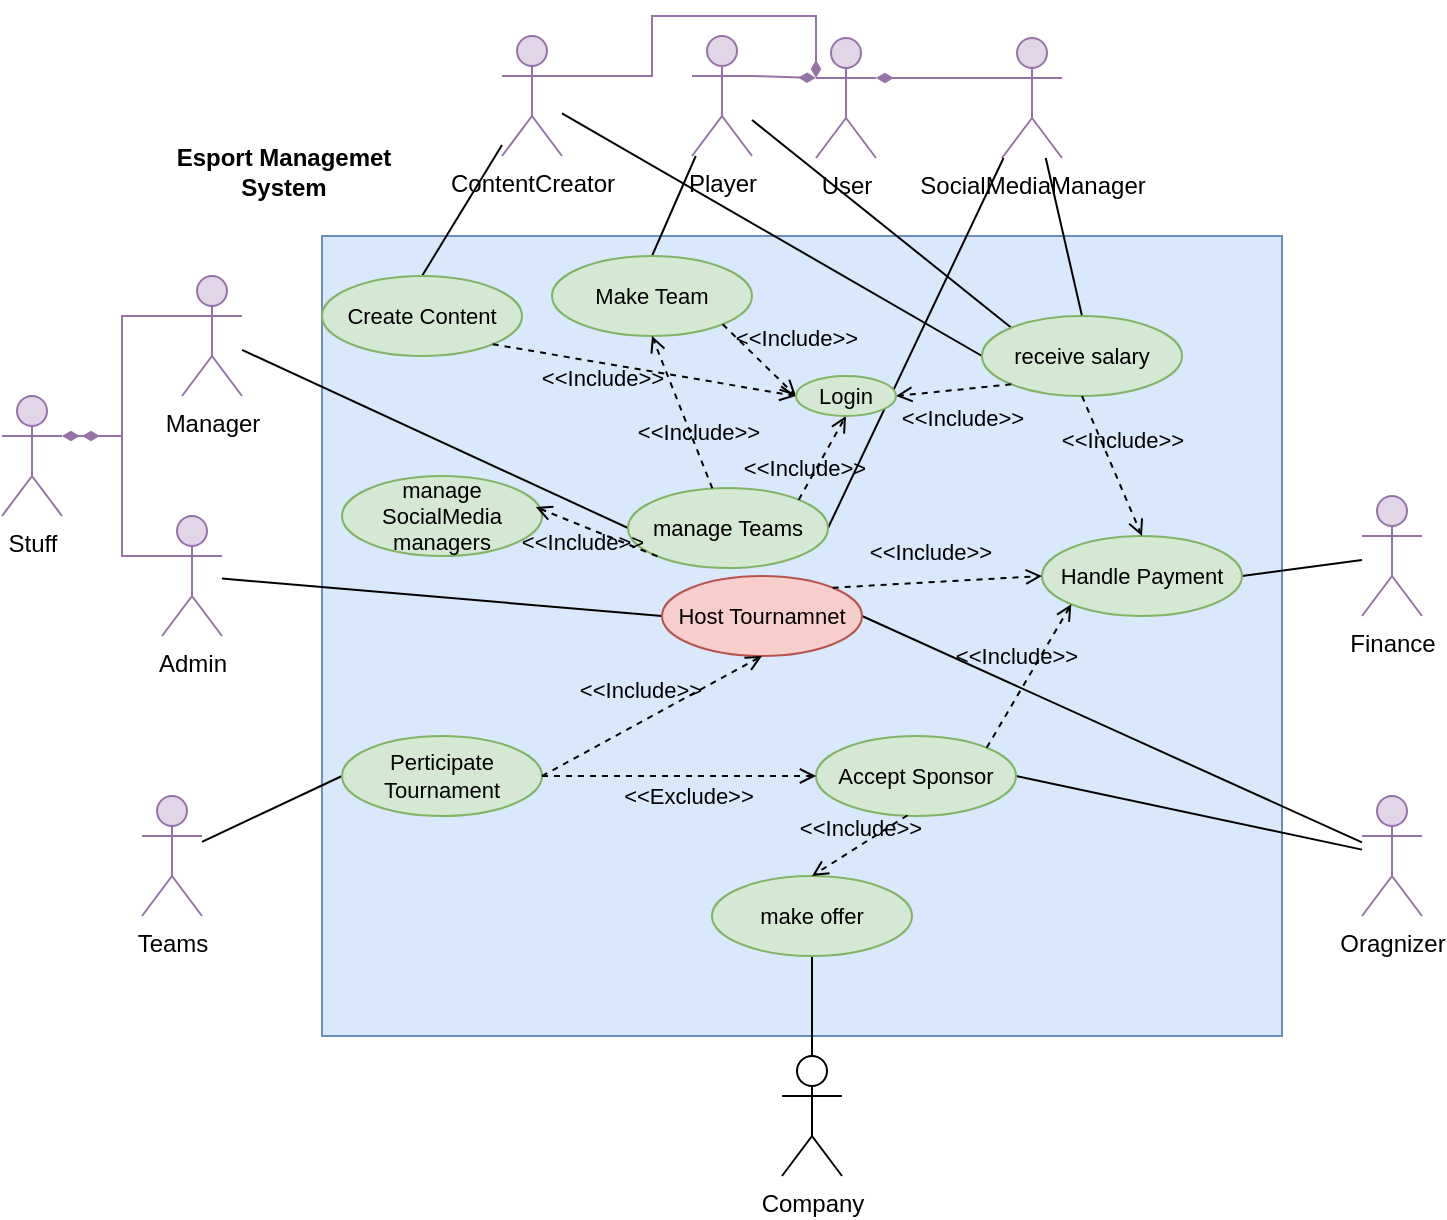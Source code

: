 <mxfile version="21.6.1" type="device" pages="3">
  <diagram name="Usecase" id="soYgZAD_qnOKSM2W1Pp1">
    <mxGraphModel dx="1182" dy="723" grid="1" gridSize="10" guides="1" tooltips="1" connect="1" arrows="1" fold="1" page="1" pageScale="1" pageWidth="1900" pageHeight="1920" math="0" shadow="0">
      <root>
        <mxCell id="0" />
        <mxCell id="1" parent="0" />
        <mxCell id="vgEwxyoYL3BPUIXT6Yd2-20" value="" style="group;movable=0;resizable=0;rotatable=0;deletable=0;editable=0;locked=1;connectable=0;" parent="1" vertex="1" connectable="0">
          <mxGeometry x="250" y="160" width="480" height="400" as="geometry" />
        </mxCell>
        <mxCell id="vgEwxyoYL3BPUIXT6Yd2-18" value="" style="rounded=0;whiteSpace=wrap;html=1;fillColor=#dae8fc;strokeColor=#6c8ebf;" parent="vgEwxyoYL3BPUIXT6Yd2-20" vertex="1">
          <mxGeometry width="480" height="400" as="geometry" />
        </mxCell>
        <mxCell id="vgEwxyoYL3BPUIXT6Yd2-19" value="&lt;b&gt;Esport Managemet System&lt;/b&gt;" style="text;html=1;strokeColor=none;fillColor=none;align=center;verticalAlign=middle;whiteSpace=wrap;rounded=0;" parent="vgEwxyoYL3BPUIXT6Yd2-20" vertex="1">
          <mxGeometry x="-89" y="-47" width="140" height="30" as="geometry" />
        </mxCell>
        <mxCell id="vgEwxyoYL3BPUIXT6Yd2-23" style="rounded=0;orthogonalLoop=1;jettySize=auto;html=1;exitX=0;exitY=0.333;exitDx=0;exitDy=0;exitPerimeter=0;endArrow=diamondThin;endFill=1;edgeStyle=elbowEdgeStyle;fillColor=#e1d5e7;strokeColor=#9673a6;" parent="1" source="vgEwxyoYL3BPUIXT6Yd2-1" edge="1">
          <mxGeometry relative="1" as="geometry">
            <mxPoint x="130" y="260" as="targetPoint" />
            <Array as="points" />
          </mxGeometry>
        </mxCell>
        <mxCell id="vgEwxyoYL3BPUIXT6Yd2-54" style="edgeStyle=none;shape=connector;rounded=0;orthogonalLoop=1;jettySize=auto;html=1;entryX=0;entryY=0.5;entryDx=0;entryDy=0;labelBackgroundColor=default;strokeColor=default;fontFamily=Helvetica;fontSize=11;fontColor=default;endArrow=none;endFill=0;" parent="1" source="vgEwxyoYL3BPUIXT6Yd2-1" target="vgEwxyoYL3BPUIXT6Yd2-53" edge="1">
          <mxGeometry relative="1" as="geometry">
            <mxPoint x="210" y="340" as="sourcePoint" />
          </mxGeometry>
        </mxCell>
        <mxCell id="vgEwxyoYL3BPUIXT6Yd2-1" value="Admin&lt;br&gt;" style="shape=umlActor;verticalLabelPosition=bottom;verticalAlign=top;html=1;outlineConnect=0;fillColor=#e1d5e7;strokeColor=#9673a6;" parent="1" vertex="1">
          <mxGeometry x="170" y="300" width="30" height="60" as="geometry" />
        </mxCell>
        <mxCell id="vgEwxyoYL3BPUIXT6Yd2-24" style="rounded=0;orthogonalLoop=1;jettySize=auto;html=1;exitX=0;exitY=0.333;exitDx=0;exitDy=0;exitPerimeter=0;endArrow=diamondThin;endFill=1;edgeStyle=elbowEdgeStyle;entryX=1;entryY=0.333;entryDx=0;entryDy=0;entryPerimeter=0;fillColor=#e1d5e7;strokeColor=#9673a6;" parent="1" source="vgEwxyoYL3BPUIXT6Yd2-4" target="vgEwxyoYL3BPUIXT6Yd2-21" edge="1">
          <mxGeometry relative="1" as="geometry">
            <mxPoint x="160" y="110" as="targetPoint" />
          </mxGeometry>
        </mxCell>
        <mxCell id="vgEwxyoYL3BPUIXT6Yd2-44" style="shape=connector;rounded=0;orthogonalLoop=1;jettySize=auto;html=1;entryX=0;entryY=0.5;entryDx=0;entryDy=0;labelBackgroundColor=default;strokeColor=default;fontFamily=Helvetica;fontSize=11;fontColor=default;endArrow=none;endFill=0;" parent="1" source="vgEwxyoYL3BPUIXT6Yd2-4" target="vgEwxyoYL3BPUIXT6Yd2-43" edge="1">
          <mxGeometry relative="1" as="geometry" />
        </mxCell>
        <mxCell id="vgEwxyoYL3BPUIXT6Yd2-4" value="Manager" style="shape=umlActor;verticalLabelPosition=bottom;verticalAlign=top;html=1;outlineConnect=0;fillColor=#e1d5e7;strokeColor=#9673a6;" parent="1" vertex="1">
          <mxGeometry x="180" y="180" width="30" height="60" as="geometry" />
        </mxCell>
        <mxCell id="vgEwxyoYL3BPUIXT6Yd2-68" style="edgeStyle=none;shape=connector;rounded=0;orthogonalLoop=1;jettySize=auto;html=1;entryX=1;entryY=0.5;entryDx=0;entryDy=0;labelBackgroundColor=default;strokeColor=default;fontFamily=Helvetica;fontSize=11;fontColor=default;endArrow=none;endFill=0;" parent="1" source="vgEwxyoYL3BPUIXT6Yd2-6" target="vgEwxyoYL3BPUIXT6Yd2-67" edge="1">
          <mxGeometry relative="1" as="geometry" />
        </mxCell>
        <mxCell id="vgEwxyoYL3BPUIXT6Yd2-6" value="Finance" style="shape=umlActor;verticalLabelPosition=bottom;verticalAlign=top;html=1;outlineConnect=0;fillColor=#e1d5e7;strokeColor=#9673a6;" parent="1" vertex="1">
          <mxGeometry x="770" y="290" width="30" height="60" as="geometry" />
        </mxCell>
        <mxCell id="vgEwxyoYL3BPUIXT6Yd2-55" style="edgeStyle=none;shape=connector;rounded=0;orthogonalLoop=1;jettySize=auto;html=1;entryX=1;entryY=0.5;entryDx=0;entryDy=0;labelBackgroundColor=default;strokeColor=default;fontFamily=Helvetica;fontSize=11;fontColor=default;endArrow=none;endFill=0;" parent="1" source="vgEwxyoYL3BPUIXT6Yd2-9" target="vgEwxyoYL3BPUIXT6Yd2-53" edge="1">
          <mxGeometry relative="1" as="geometry" />
        </mxCell>
        <mxCell id="vgEwxyoYL3BPUIXT6Yd2-9" value="Oragnizer" style="shape=umlActor;verticalLabelPosition=bottom;verticalAlign=top;html=1;outlineConnect=0;fillColor=#e1d5e7;strokeColor=#9673a6;" parent="1" vertex="1">
          <mxGeometry x="770" y="440" width="30" height="60" as="geometry" />
        </mxCell>
        <mxCell id="vgEwxyoYL3BPUIXT6Yd2-61" style="edgeStyle=none;shape=connector;rounded=0;orthogonalLoop=1;jettySize=auto;html=1;entryX=0.5;entryY=1;entryDx=0;entryDy=0;labelBackgroundColor=default;strokeColor=default;fontFamily=Helvetica;fontSize=11;fontColor=default;endArrow=none;endFill=0;" parent="1" source="vgEwxyoYL3BPUIXT6Yd2-11" target="vgEwxyoYL3BPUIXT6Yd2-40" edge="1">
          <mxGeometry relative="1" as="geometry" />
        </mxCell>
        <mxCell id="vgEwxyoYL3BPUIXT6Yd2-11" value="Company" style="shape=umlActor;verticalLabelPosition=bottom;verticalAlign=top;html=1;outlineConnect=0;" parent="1" vertex="1">
          <mxGeometry x="480" y="570" width="30" height="60" as="geometry" />
        </mxCell>
        <mxCell id="vgEwxyoYL3BPUIXT6Yd2-52" style="edgeStyle=none;shape=connector;rounded=0;orthogonalLoop=1;jettySize=auto;html=1;entryX=0;entryY=0.5;entryDx=0;entryDy=0;labelBackgroundColor=default;strokeColor=default;fontFamily=Helvetica;fontSize=11;fontColor=default;endArrow=none;endFill=0;" parent="1" source="vgEwxyoYL3BPUIXT6Yd2-12" target="vgEwxyoYL3BPUIXT6Yd2-38" edge="1">
          <mxGeometry relative="1" as="geometry" />
        </mxCell>
        <mxCell id="vgEwxyoYL3BPUIXT6Yd2-12" value="Teams" style="shape=umlActor;verticalLabelPosition=bottom;verticalAlign=top;html=1;outlineConnect=0;fillColor=#e1d5e7;strokeColor=#9673a6;" parent="1" vertex="1">
          <mxGeometry x="160" y="440" width="30" height="60" as="geometry" />
        </mxCell>
        <mxCell id="vgEwxyoYL3BPUIXT6Yd2-33" style="edgeStyle=orthogonalEdgeStyle;shape=connector;rounded=0;orthogonalLoop=1;jettySize=auto;html=1;exitX=1;exitY=0.333;exitDx=0;exitDy=0;exitPerimeter=0;entryX=0;entryY=0.333;entryDx=0;entryDy=0;entryPerimeter=0;labelBackgroundColor=default;strokeColor=#9673a6;fontFamily=Helvetica;fontSize=11;fontColor=default;endArrow=diamondThin;endFill=1;fillColor=#e1d5e7;" parent="1" target="vgEwxyoYL3BPUIXT6Yd2-26" edge="1">
          <mxGeometry relative="1" as="geometry">
            <mxPoint x="365" y="80" as="sourcePoint" />
            <mxPoint x="492" y="-20" as="targetPoint" />
            <Array as="points">
              <mxPoint x="415" y="80" />
              <mxPoint x="415" y="50" />
              <mxPoint x="497" y="50" />
            </Array>
          </mxGeometry>
        </mxCell>
        <mxCell id="vgEwxyoYL3BPUIXT6Yd2-47" style="edgeStyle=none;shape=connector;rounded=0;orthogonalLoop=1;jettySize=auto;html=1;entryX=0.5;entryY=0;entryDx=0;entryDy=0;labelBackgroundColor=default;strokeColor=default;fontFamily=Helvetica;fontSize=11;fontColor=default;endArrow=none;endFill=0;" parent="1" source="vgEwxyoYL3BPUIXT6Yd2-15" target="vgEwxyoYL3BPUIXT6Yd2-41" edge="1">
          <mxGeometry relative="1" as="geometry" />
        </mxCell>
        <mxCell id="vgEwxyoYL3BPUIXT6Yd2-74" style="edgeStyle=none;shape=connector;rounded=0;orthogonalLoop=1;jettySize=auto;html=1;entryX=0;entryY=0.5;entryDx=0;entryDy=0;labelBackgroundColor=default;strokeColor=default;fontFamily=Helvetica;fontSize=11;fontColor=default;endArrow=none;endFill=0;" parent="1" source="vgEwxyoYL3BPUIXT6Yd2-15" target="vgEwxyoYL3BPUIXT6Yd2-71" edge="1">
          <mxGeometry relative="1" as="geometry" />
        </mxCell>
        <mxCell id="vgEwxyoYL3BPUIXT6Yd2-15" value="ContentCreator" style="shape=umlActor;verticalLabelPosition=bottom;verticalAlign=top;html=1;outlineConnect=0;fillColor=#e1d5e7;strokeColor=#9673a6;" parent="1" vertex="1">
          <mxGeometry x="340" y="60" width="30" height="60" as="geometry" />
        </mxCell>
        <mxCell id="vgEwxyoYL3BPUIXT6Yd2-32" style="edgeStyle=orthogonalEdgeStyle;shape=connector;rounded=0;orthogonalLoop=1;jettySize=auto;html=1;exitX=0;exitY=0.333;exitDx=0;exitDy=0;exitPerimeter=0;entryX=1;entryY=0.333;entryDx=0;entryDy=0;entryPerimeter=0;labelBackgroundColor=default;strokeColor=#9673a6;fontFamily=Helvetica;fontSize=11;fontColor=default;endArrow=diamondThin;endFill=1;fillColor=#e1d5e7;" parent="1" source="vgEwxyoYL3BPUIXT6Yd2-17" target="vgEwxyoYL3BPUIXT6Yd2-26" edge="1">
          <mxGeometry relative="1" as="geometry" />
        </mxCell>
        <mxCell id="vgEwxyoYL3BPUIXT6Yd2-72" style="edgeStyle=none;shape=connector;rounded=0;orthogonalLoop=1;jettySize=auto;html=1;entryX=0.5;entryY=0;entryDx=0;entryDy=0;labelBackgroundColor=default;strokeColor=default;fontFamily=Helvetica;fontSize=11;fontColor=default;endArrow=none;endFill=0;" parent="1" source="vgEwxyoYL3BPUIXT6Yd2-17" target="vgEwxyoYL3BPUIXT6Yd2-71" edge="1">
          <mxGeometry relative="1" as="geometry" />
        </mxCell>
        <mxCell id="vgEwxyoYL3BPUIXT6Yd2-17" value="SocialMediaManager" style="shape=umlActor;verticalLabelPosition=bottom;verticalAlign=top;html=1;outlineConnect=0;fillColor=#e1d5e7;strokeColor=#9673a6;" parent="1" vertex="1">
          <mxGeometry x="590" y="61" width="30" height="60" as="geometry" />
        </mxCell>
        <mxCell id="vgEwxyoYL3BPUIXT6Yd2-21" value="Stuff" style="shape=umlActor;verticalLabelPosition=bottom;verticalAlign=top;html=1;outlineConnect=0;fillColor=#e1d5e7;strokeColor=#9673a6;" parent="1" vertex="1">
          <mxGeometry x="90" y="240" width="30" height="60" as="geometry" />
        </mxCell>
        <mxCell id="vgEwxyoYL3BPUIXT6Yd2-46" style="edgeStyle=none;shape=connector;rounded=0;orthogonalLoop=1;jettySize=auto;html=1;exitX=1;exitY=0.333;exitDx=0;exitDy=0;exitPerimeter=0;entryX=0;entryY=0.333;entryDx=0;entryDy=0;entryPerimeter=0;labelBackgroundColor=default;strokeColor=#9673a6;fontFamily=Helvetica;fontSize=11;fontColor=default;endArrow=diamondThin;endFill=1;fillColor=#e1d5e7;" parent="1" source="vgEwxyoYL3BPUIXT6Yd2-25" target="vgEwxyoYL3BPUIXT6Yd2-26" edge="1">
          <mxGeometry relative="1" as="geometry" />
        </mxCell>
        <mxCell id="vgEwxyoYL3BPUIXT6Yd2-49" style="edgeStyle=none;shape=connector;rounded=0;orthogonalLoop=1;jettySize=auto;html=1;entryX=0.5;entryY=0;entryDx=0;entryDy=0;labelBackgroundColor=default;strokeColor=default;fontFamily=Helvetica;fontSize=11;fontColor=default;endArrow=none;endFill=0;" parent="1" source="vgEwxyoYL3BPUIXT6Yd2-25" target="vgEwxyoYL3BPUIXT6Yd2-37" edge="1">
          <mxGeometry relative="1" as="geometry" />
        </mxCell>
        <mxCell id="vgEwxyoYL3BPUIXT6Yd2-73" style="edgeStyle=none;shape=connector;rounded=0;orthogonalLoop=1;jettySize=auto;html=1;entryX=0;entryY=0;entryDx=0;entryDy=0;labelBackgroundColor=default;strokeColor=default;fontFamily=Helvetica;fontSize=11;fontColor=default;endArrow=none;endFill=0;" parent="1" source="vgEwxyoYL3BPUIXT6Yd2-25" target="vgEwxyoYL3BPUIXT6Yd2-71" edge="1">
          <mxGeometry relative="1" as="geometry" />
        </mxCell>
        <mxCell id="vgEwxyoYL3BPUIXT6Yd2-25" value="Player" style="shape=umlActor;verticalLabelPosition=bottom;verticalAlign=top;html=1;outlineConnect=0;fillColor=#e1d5e7;strokeColor=#9673a6;" parent="1" vertex="1">
          <mxGeometry x="435" y="60" width="30" height="60" as="geometry" />
        </mxCell>
        <mxCell id="vgEwxyoYL3BPUIXT6Yd2-26" value="User" style="shape=umlActor;verticalLabelPosition=bottom;verticalAlign=top;html=1;outlineConnect=0;fillColor=#e1d5e7;strokeColor=#9673a6;" parent="1" vertex="1">
          <mxGeometry x="497" y="61" width="30" height="60" as="geometry" />
        </mxCell>
        <mxCell id="vgEwxyoYL3BPUIXT6Yd2-37" value="Make Team" style="ellipse;whiteSpace=wrap;html=1;fontFamily=Helvetica;fontSize=11;fillColor=#d5e8d4;strokeColor=#82b366;" parent="1" vertex="1">
          <mxGeometry x="365" y="170" width="100" height="40" as="geometry" />
        </mxCell>
        <mxCell id="vgEwxyoYL3BPUIXT6Yd2-38" value="Perticipate Tournament" style="ellipse;whiteSpace=wrap;html=1;fontFamily=Helvetica;fontSize=11;fillColor=#d5e8d4;strokeColor=#82b366;" parent="1" vertex="1">
          <mxGeometry x="260" y="410" width="100" height="40" as="geometry" />
        </mxCell>
        <mxCell id="vgEwxyoYL3BPUIXT6Yd2-60" style="edgeStyle=none;shape=connector;rounded=0;orthogonalLoop=1;jettySize=auto;html=1;exitX=1;exitY=0.5;exitDx=0;exitDy=0;labelBackgroundColor=default;strokeColor=default;fontFamily=Helvetica;fontSize=11;fontColor=default;endArrow=none;endFill=0;" parent="1" source="vgEwxyoYL3BPUIXT6Yd2-39" target="vgEwxyoYL3BPUIXT6Yd2-9" edge="1">
          <mxGeometry relative="1" as="geometry">
            <mxPoint x="770.0" y="470" as="targetPoint" />
            <mxPoint x="597.0" y="440" as="sourcePoint" />
          </mxGeometry>
        </mxCell>
        <mxCell id="vgEwxyoYL3BPUIXT6Yd2-39" value="Accept Sponsor" style="ellipse;whiteSpace=wrap;html=1;fontFamily=Helvetica;fontSize=11;fillColor=#d5e8d4;strokeColor=#82b366;" parent="1" vertex="1">
          <mxGeometry x="497" y="410" width="100" height="40" as="geometry" />
        </mxCell>
        <mxCell id="vgEwxyoYL3BPUIXT6Yd2-40" value="make offer" style="ellipse;whiteSpace=wrap;html=1;fontFamily=Helvetica;fontSize=11;fillColor=#d5e8d4;strokeColor=#82b366;" parent="1" vertex="1">
          <mxGeometry x="445" y="480" width="100" height="40" as="geometry" />
        </mxCell>
        <mxCell id="vgEwxyoYL3BPUIXT6Yd2-64" style="edgeStyle=none;shape=connector;rounded=0;orthogonalLoop=1;jettySize=auto;html=1;exitX=1;exitY=0.5;exitDx=0;exitDy=0;labelBackgroundColor=default;strokeColor=default;fontFamily=Helvetica;fontSize=11;fontColor=default;endArrow=none;endFill=0;" parent="1" source="vgEwxyoYL3BPUIXT6Yd2-43" target="vgEwxyoYL3BPUIXT6Yd2-17" edge="1">
          <mxGeometry relative="1" as="geometry" />
        </mxCell>
        <mxCell id="vgEwxyoYL3BPUIXT6Yd2-43" value="manage Teams" style="ellipse;whiteSpace=wrap;html=1;fontFamily=Helvetica;fontSize=11;fillColor=#d5e8d4;strokeColor=#82b366;" parent="1" vertex="1">
          <mxGeometry x="403" y="286" width="100" height="40" as="geometry" />
        </mxCell>
        <mxCell id="vgEwxyoYL3BPUIXT6Yd2-41" value="Create Content" style="ellipse;whiteSpace=wrap;html=1;fontFamily=Helvetica;fontSize=11;fillColor=#d5e8d4;strokeColor=#82b366;" parent="1" vertex="1">
          <mxGeometry x="250" y="180" width="100" height="40" as="geometry" />
        </mxCell>
        <mxCell id="vgEwxyoYL3BPUIXT6Yd2-50" value="&amp;lt;&amp;lt;Include&amp;gt;&amp;gt;" style="endArrow=open;html=1;rounded=0;align=center;verticalAlign=bottom;dashed=1;endFill=0;labelBackgroundColor=none;strokeColor=default;fontFamily=Helvetica;fontSize=11;fontColor=default;shape=connector;entryX=0.5;entryY=1;entryDx=0;entryDy=0;" parent="1" source="vgEwxyoYL3BPUIXT6Yd2-43" target="vgEwxyoYL3BPUIXT6Yd2-37" edge="1">
          <mxGeometry x="-0.5" relative="1" as="geometry">
            <mxPoint x="410" y="310" as="sourcePoint" />
            <mxPoint x="570" y="310" as="targetPoint" />
            <mxPoint as="offset" />
          </mxGeometry>
        </mxCell>
        <mxCell id="vgEwxyoYL3BPUIXT6Yd2-53" value="Host Tournamnet" style="ellipse;whiteSpace=wrap;html=1;fontFamily=Helvetica;fontSize=11;fillColor=#f8cecc;strokeColor=#b85450;" parent="1" vertex="1">
          <mxGeometry x="420" y="330" width="100" height="40" as="geometry" />
        </mxCell>
        <mxCell id="vgEwxyoYL3BPUIXT6Yd2-56" value="&amp;lt;&amp;lt;Include&amp;gt;&amp;gt;" style="endArrow=open;html=1;rounded=0;align=center;verticalAlign=bottom;dashed=1;endFill=0;labelBackgroundColor=none;strokeColor=default;fontFamily=Helvetica;fontSize=11;fontColor=default;shape=connector;exitX=1;exitY=0.5;exitDx=0;exitDy=0;entryX=0.5;entryY=1;entryDx=0;entryDy=0;" parent="1" source="vgEwxyoYL3BPUIXT6Yd2-38" target="vgEwxyoYL3BPUIXT6Yd2-53" edge="1">
          <mxGeometry x="-0.051" y="6" relative="1" as="geometry">
            <mxPoint x="430" y="470" as="sourcePoint" />
            <mxPoint x="510" y="400" as="targetPoint" />
            <mxPoint as="offset" />
          </mxGeometry>
        </mxCell>
        <mxCell id="vgEwxyoYL3BPUIXT6Yd2-58" value="&amp;lt;&amp;lt;Exclude&amp;gt;&amp;gt;" style="endArrow=open;html=1;rounded=0;align=center;verticalAlign=bottom;dashed=1;endFill=0;labelBackgroundColor=none;strokeColor=default;fontFamily=Helvetica;fontSize=11;fontColor=default;shape=connector;exitX=1;exitY=0.5;exitDx=0;exitDy=0;entryX=0;entryY=0.5;entryDx=0;entryDy=0;" parent="1" source="vgEwxyoYL3BPUIXT6Yd2-38" target="vgEwxyoYL3BPUIXT6Yd2-39" edge="1">
          <mxGeometry x="0.056" y="-19" relative="1" as="geometry">
            <mxPoint x="370" y="460" as="sourcePoint" />
            <mxPoint x="470" y="410" as="targetPoint" />
            <mxPoint as="offset" />
          </mxGeometry>
        </mxCell>
        <mxCell id="vgEwxyoYL3BPUIXT6Yd2-63" value="&amp;lt;&amp;lt;Include&amp;gt;&amp;gt;" style="endArrow=open;html=1;rounded=0;align=center;verticalAlign=bottom;dashed=1;endFill=0;labelBackgroundColor=none;strokeColor=default;fontFamily=Helvetica;fontSize=11;fontColor=default;shape=connector;exitX=0.458;exitY=0.991;exitDx=0;exitDy=0;entryX=0.5;entryY=0;entryDx=0;entryDy=0;exitPerimeter=0;" parent="1" source="vgEwxyoYL3BPUIXT6Yd2-39" target="vgEwxyoYL3BPUIXT6Yd2-40" edge="1">
          <mxGeometry x="0.009" relative="1" as="geometry">
            <mxPoint x="479.77" y="474" as="sourcePoint" />
            <mxPoint x="574.77" y="450" as="targetPoint" />
            <mxPoint as="offset" />
          </mxGeometry>
        </mxCell>
        <mxCell id="vgEwxyoYL3BPUIXT6Yd2-65" value="manage SocialMedia managers" style="ellipse;whiteSpace=wrap;html=1;fontFamily=Helvetica;fontSize=11;fillColor=#d5e8d4;strokeColor=#82b366;" parent="1" vertex="1">
          <mxGeometry x="260" y="280" width="100" height="40" as="geometry" />
        </mxCell>
        <mxCell id="vgEwxyoYL3BPUIXT6Yd2-66" value="&amp;lt;&amp;lt;Include&amp;gt;&amp;gt;" style="endArrow=open;html=1;rounded=0;align=center;verticalAlign=bottom;dashed=1;endFill=0;labelBackgroundColor=none;strokeColor=default;fontFamily=Helvetica;fontSize=11;fontColor=default;shape=connector;entryX=0.969;entryY=0.388;entryDx=0;entryDy=0;entryPerimeter=0;exitX=0;exitY=1;exitDx=0;exitDy=0;" parent="1" source="vgEwxyoYL3BPUIXT6Yd2-43" target="vgEwxyoYL3BPUIXT6Yd2-65" edge="1">
          <mxGeometry x="0.053" y="16" relative="1" as="geometry">
            <mxPoint x="560" y="280" as="sourcePoint" />
            <mxPoint x="560" y="240" as="targetPoint" />
            <mxPoint as="offset" />
          </mxGeometry>
        </mxCell>
        <mxCell id="vgEwxyoYL3BPUIXT6Yd2-67" value="Handle Payment" style="ellipse;whiteSpace=wrap;html=1;fontFamily=Helvetica;fontSize=11;fillColor=#d5e8d4;strokeColor=#82b366;" parent="1" vertex="1">
          <mxGeometry x="610" y="310" width="100" height="40" as="geometry" />
        </mxCell>
        <mxCell id="vgEwxyoYL3BPUIXT6Yd2-69" value="&amp;lt;&amp;lt;Include&amp;gt;&amp;gt;" style="endArrow=open;html=1;rounded=0;align=center;verticalAlign=bottom;dashed=1;endFill=0;labelBackgroundColor=none;strokeColor=default;fontFamily=Helvetica;fontSize=11;fontColor=default;shape=connector;exitX=1;exitY=0;exitDx=0;exitDy=0;entryX=0;entryY=0.5;entryDx=0;entryDy=0;" parent="1" source="vgEwxyoYL3BPUIXT6Yd2-53" target="vgEwxyoYL3BPUIXT6Yd2-67" edge="1">
          <mxGeometry x="-0.051" y="6" relative="1" as="geometry">
            <mxPoint x="520" y="330" as="sourcePoint" />
            <mxPoint x="670" y="300" as="targetPoint" />
            <mxPoint as="offset" />
          </mxGeometry>
        </mxCell>
        <mxCell id="vgEwxyoYL3BPUIXT6Yd2-70" value="&amp;lt;&amp;lt;Include&amp;gt;&amp;gt;" style="endArrow=open;html=1;rounded=0;align=center;verticalAlign=bottom;dashed=1;endFill=0;labelBackgroundColor=none;strokeColor=default;fontFamily=Helvetica;fontSize=11;fontColor=default;shape=connector;exitX=1;exitY=0;exitDx=0;exitDy=0;entryX=0;entryY=1;entryDx=0;entryDy=0;" parent="1" source="vgEwxyoYL3BPUIXT6Yd2-39" target="vgEwxyoYL3BPUIXT6Yd2-67" edge="1">
          <mxGeometry x="-0.051" y="6" relative="1" as="geometry">
            <mxPoint x="569.77" y="368.1" as="sourcePoint" />
            <mxPoint x="654.77" y="292.1" as="targetPoint" />
            <mxPoint as="offset" />
          </mxGeometry>
        </mxCell>
        <mxCell id="vgEwxyoYL3BPUIXT6Yd2-71" value="receive salary" style="ellipse;whiteSpace=wrap;html=1;fontFamily=Helvetica;fontSize=11;fillColor=#d5e8d4;strokeColor=#82b366;" parent="1" vertex="1">
          <mxGeometry x="580" y="200" width="100" height="40" as="geometry" />
        </mxCell>
        <mxCell id="vgEwxyoYL3BPUIXT6Yd2-75" value="&amp;lt;&amp;lt;Include&amp;gt;&amp;gt;" style="endArrow=open;html=1;rounded=0;align=center;verticalAlign=bottom;dashed=1;endFill=0;labelBackgroundColor=none;strokeColor=default;fontFamily=Helvetica;fontSize=11;fontColor=default;shape=connector;exitX=0.5;exitY=1;exitDx=0;exitDy=0;entryX=0.5;entryY=0;entryDx=0;entryDy=0;" parent="1" source="vgEwxyoYL3BPUIXT6Yd2-71" target="vgEwxyoYL3BPUIXT6Yd2-67" edge="1">
          <mxGeometry x="-0.051" y="6" relative="1" as="geometry">
            <mxPoint x="535" y="286" as="sourcePoint" />
            <mxPoint x="620" y="210" as="targetPoint" />
            <mxPoint as="offset" />
          </mxGeometry>
        </mxCell>
        <mxCell id="vgEwxyoYL3BPUIXT6Yd2-76" value="&amp;lt;&amp;lt;Include&amp;gt;&amp;gt;" style="endArrow=open;html=1;rounded=0;align=center;verticalAlign=bottom;dashed=1;endFill=0;labelBackgroundColor=none;strokeColor=default;fontFamily=Helvetica;fontSize=11;fontColor=default;shape=connector;exitX=1;exitY=1;exitDx=0;exitDy=0;entryX=0;entryY=0.5;entryDx=0;entryDy=0;" parent="1" source="vgEwxyoYL3BPUIXT6Yd2-41" target="vgEwxyoYL3BPUIXT6Yd2-34" edge="1">
          <mxGeometry x="-0.242" y="-16" relative="1" as="geometry">
            <mxPoint x="850" y="290" as="sourcePoint" />
            <mxPoint x="840" y="330" as="targetPoint" />
            <mxPoint as="offset" />
          </mxGeometry>
        </mxCell>
        <mxCell id="vgEwxyoYL3BPUIXT6Yd2-77" value="&amp;lt;&amp;lt;Include&amp;gt;&amp;gt;" style="endArrow=open;html=1;rounded=0;align=center;verticalAlign=bottom;dashed=1;endFill=0;labelBackgroundColor=none;strokeColor=default;fontFamily=Helvetica;fontSize=11;fontColor=default;shape=connector;exitX=1;exitY=1;exitDx=0;exitDy=0;entryX=0;entryY=0.5;entryDx=0;entryDy=0;" parent="1" source="vgEwxyoYL3BPUIXT6Yd2-37" target="vgEwxyoYL3BPUIXT6Yd2-34" edge="1">
          <mxGeometry x="0.456" y="14" relative="1" as="geometry">
            <mxPoint x="850" y="300" as="sourcePoint" />
            <mxPoint x="840" y="340" as="targetPoint" />
            <mxPoint as="offset" />
          </mxGeometry>
        </mxCell>
        <mxCell id="vgEwxyoYL3BPUIXT6Yd2-79" value="&amp;lt;&amp;lt;Include&amp;gt;&amp;gt;" style="endArrow=open;html=1;rounded=0;align=center;verticalAlign=bottom;dashed=1;endFill=0;labelBackgroundColor=none;strokeColor=default;fontFamily=Helvetica;fontSize=11;fontColor=default;shape=connector;exitX=1;exitY=0;exitDx=0;exitDy=0;entryX=0.5;entryY=1;entryDx=0;entryDy=0;" parent="1" source="vgEwxyoYL3BPUIXT6Yd2-43" target="vgEwxyoYL3BPUIXT6Yd2-34" edge="1">
          <mxGeometry x="-0.687" y="1" relative="1" as="geometry">
            <mxPoint x="493.38" y="254" as="sourcePoint" />
            <mxPoint x="530.38" y="290" as="targetPoint" />
            <mxPoint as="offset" />
          </mxGeometry>
        </mxCell>
        <mxCell id="vgEwxyoYL3BPUIXT6Yd2-80" value="&amp;lt;&amp;lt;Include&amp;gt;&amp;gt;" style="endArrow=open;html=1;rounded=0;align=center;verticalAlign=bottom;dashed=1;endFill=0;labelBackgroundColor=none;strokeColor=default;fontFamily=Helvetica;fontSize=11;fontColor=default;shape=connector;exitX=0;exitY=1;exitDx=0;exitDy=0;entryX=1;entryY=0.5;entryDx=0;entryDy=0;" parent="1" source="vgEwxyoYL3BPUIXT6Yd2-71" target="vgEwxyoYL3BPUIXT6Yd2-34" edge="1">
          <mxGeometry x="-0.062" y="23" relative="1" as="geometry">
            <mxPoint x="569.77" y="286" as="sourcePoint" />
            <mxPoint x="576.77" y="250" as="targetPoint" />
            <mxPoint as="offset" />
          </mxGeometry>
        </mxCell>
        <mxCell id="vgEwxyoYL3BPUIXT6Yd2-34" value="Login" style="ellipse;whiteSpace=wrap;html=1;fontFamily=Helvetica;fontSize=11;fillColor=#d5e8d4;strokeColor=#82b366;" parent="1" vertex="1">
          <mxGeometry x="487" y="230" width="50" height="20" as="geometry" />
        </mxCell>
      </root>
    </mxGraphModel>
  </diagram>
  <diagram id="LCm5-VEPI5EHvVQU6VOL" name="Activity-Host">
    <mxGraphModel dx="1182" dy="723" grid="1" gridSize="10" guides="1" tooltips="1" connect="1" arrows="1" fold="1" page="1" pageScale="1" pageWidth="1900" pageHeight="1920" math="0" shadow="0">
      <root>
        <mxCell id="0" />
        <mxCell id="1" parent="0" />
        <mxCell id="Xey0vtTrbjJEbhx51ovU-10" value="Activity-Host-Tournament" style="swimlane;html=1;childLayout=stackLayout;resizeParent=1;resizeParentMax=0;startSize=20;whiteSpace=wrap;fontFamily=Helvetica;fontSize=11;fontColor=default;" parent="1" vertex="1">
          <mxGeometry x="460" y="320" width="870" height="660" as="geometry" />
        </mxCell>
        <mxCell id="Xey0vtTrbjJEbhx51ovU-11" value="Player" style="swimlane;html=1;startSize=20;fontFamily=Helvetica;fontSize=11;fontColor=default;" parent="Xey0vtTrbjJEbhx51ovU-10" vertex="1">
          <mxGeometry y="20" width="280" height="640" as="geometry" />
        </mxCell>
        <mxCell id="Xey0vtTrbjJEbhx51ovU-19" value="" style="edgeStyle=none;shape=connector;rounded=0;orthogonalLoop=1;jettySize=auto;html=1;labelBackgroundColor=default;strokeColor=default;fontFamily=Helvetica;fontSize=11;fontColor=default;endArrow=classic;endFill=1;" parent="Xey0vtTrbjJEbhx51ovU-11" source="Xey0vtTrbjJEbhx51ovU-17" target="Xey0vtTrbjJEbhx51ovU-18" edge="1">
          <mxGeometry relative="1" as="geometry" />
        </mxCell>
        <mxCell id="Xey0vtTrbjJEbhx51ovU-17" value="" style="ellipse;fillColor=strokeColor;html=1;fontFamily=Helvetica;fontSize=11;fontColor=default;" parent="Xey0vtTrbjJEbhx51ovU-11" vertex="1">
          <mxGeometry x="52.5" y="30" width="20" height="20" as="geometry" />
        </mxCell>
        <mxCell id="Xey0vtTrbjJEbhx51ovU-23" style="edgeStyle=orthogonalEdgeStyle;shape=connector;rounded=0;orthogonalLoop=1;jettySize=auto;html=1;exitX=1;exitY=0.5;exitDx=0;exitDy=0;entryX=0.5;entryY=0;entryDx=0;entryDy=0;labelBackgroundColor=default;strokeColor=default;fontFamily=Helvetica;fontSize=11;fontColor=default;endArrow=classic;endFill=1;" parent="Xey0vtTrbjJEbhx51ovU-11" source="Xey0vtTrbjJEbhx51ovU-18" target="Xey0vtTrbjJEbhx51ovU-21" edge="1">
          <mxGeometry relative="1" as="geometry">
            <Array as="points">
              <mxPoint x="175" y="85" />
              <mxPoint x="175" y="100" />
              <mxPoint x="125" y="100" />
            </Array>
          </mxGeometry>
        </mxCell>
        <mxCell id="Xey0vtTrbjJEbhx51ovU-24" value="No Account" style="edgeLabel;html=1;align=center;verticalAlign=middle;resizable=0;points=[];fontSize=11;fontFamily=Helvetica;fontColor=default;" parent="Xey0vtTrbjJEbhx51ovU-23" vertex="1" connectable="0">
          <mxGeometry x="-0.279" relative="1" as="geometry">
            <mxPoint as="offset" />
          </mxGeometry>
        </mxCell>
        <mxCell id="Xey0vtTrbjJEbhx51ovU-18" value="Login" style="html=1;align=center;verticalAlign=top;rounded=1;absoluteArcSize=1;arcSize=10;dashed=0;whiteSpace=wrap;fontFamily=Helvetica;fontSize=11;fillColor=#dae8fc;strokeColor=#6c8ebf;" parent="Xey0vtTrbjJEbhx51ovU-11" vertex="1">
          <mxGeometry x="15" y="70" width="95" height="30" as="geometry" />
        </mxCell>
        <mxCell id="Xey0vtTrbjJEbhx51ovU-20" value="Looking For Team" style="html=1;align=center;verticalAlign=top;rounded=1;absoluteArcSize=1;arcSize=10;dashed=0;whiteSpace=wrap;fontFamily=Helvetica;fontSize=11;fillColor=#dae8fc;strokeColor=#6c8ebf;" parent="Xey0vtTrbjJEbhx51ovU-11" vertex="1">
          <mxGeometry x="15" y="160" width="85" height="40" as="geometry" />
        </mxCell>
        <mxCell id="Xey0vtTrbjJEbhx51ovU-40" style="edgeStyle=orthogonalEdgeStyle;shape=connector;rounded=0;orthogonalLoop=1;jettySize=auto;html=1;exitX=0;exitY=0.5;exitDx=0;exitDy=0;entryX=0.5;entryY=0;entryDx=0;entryDy=0;labelBackgroundColor=default;strokeColor=default;fontFamily=Helvetica;fontSize=11;fontColor=default;endArrow=classic;endFill=1;" parent="Xey0vtTrbjJEbhx51ovU-11" source="Xey0vtTrbjJEbhx51ovU-21" target="Xey0vtTrbjJEbhx51ovU-20" edge="1">
          <mxGeometry relative="1" as="geometry" />
        </mxCell>
        <mxCell id="Xey0vtTrbjJEbhx51ovU-41" style="edgeStyle=orthogonalEdgeStyle;shape=connector;rounded=0;orthogonalLoop=1;jettySize=auto;html=1;exitX=1;exitY=0.5;exitDx=0;exitDy=0;entryX=0.5;entryY=1;entryDx=0;entryDy=0;labelBackgroundColor=default;strokeColor=default;fontFamily=Helvetica;fontSize=11;fontColor=default;endArrow=classic;endFill=1;" parent="Xey0vtTrbjJEbhx51ovU-11" source="Xey0vtTrbjJEbhx51ovU-21" target="Xey0vtTrbjJEbhx51ovU-37" edge="1">
          <mxGeometry relative="1" as="geometry" />
        </mxCell>
        <mxCell id="Xey0vtTrbjJEbhx51ovU-21" value="" style="rhombus;fontFamily=Helvetica;fontSize=11;fillColor=#ffe6cc;strokeColor=#d79b00;" parent="Xey0vtTrbjJEbhx51ovU-11" vertex="1">
          <mxGeometry x="110" y="115" width="30" height="30" as="geometry" />
        </mxCell>
        <mxCell id="Xey0vtTrbjJEbhx51ovU-39" style="edgeStyle=orthogonalEdgeStyle;shape=connector;rounded=0;orthogonalLoop=1;jettySize=auto;html=1;entryX=0.75;entryY=0;entryDx=0;entryDy=0;labelBackgroundColor=default;strokeColor=default;fontFamily=Helvetica;fontSize=11;fontColor=default;endArrow=classic;endFill=1;exitX=0.5;exitY=0;exitDx=0;exitDy=0;" parent="Xey0vtTrbjJEbhx51ovU-11" source="Xey0vtTrbjJEbhx51ovU-37" target="Xey0vtTrbjJEbhx51ovU-18" edge="1">
          <mxGeometry relative="1" as="geometry" />
        </mxCell>
        <mxCell id="Xey0vtTrbjJEbhx51ovU-37" value="Register" style="html=1;align=center;verticalAlign=top;rounded=1;absoluteArcSize=1;arcSize=10;dashed=0;whiteSpace=wrap;fontFamily=Helvetica;fontSize=11;fillColor=#dae8fc;strokeColor=#6c8ebf;" parent="Xey0vtTrbjJEbhx51ovU-11" vertex="1">
          <mxGeometry x="195" y="80" width="75" height="30" as="geometry" />
        </mxCell>
        <mxCell id="Xey0vtTrbjJEbhx51ovU-50" value="Preaper for&lt;br&gt;Tournament" style="html=1;align=center;verticalAlign=top;rounded=1;absoluteArcSize=1;arcSize=10;dashed=0;whiteSpace=wrap;fontFamily=Helvetica;fontSize=11;fillColor=#dae8fc;strokeColor=#6c8ebf;" parent="Xey0vtTrbjJEbhx51ovU-11" vertex="1">
          <mxGeometry x="25" y="338.5" width="85" height="40" as="geometry" />
        </mxCell>
        <mxCell id="Xey0vtTrbjJEbhx51ovU-12" value="Team" style="swimlane;html=1;startSize=20;fontFamily=Helvetica;fontSize=11;fontColor=default;" parent="Xey0vtTrbjJEbhx51ovU-10" vertex="1">
          <mxGeometry x="280" y="20" width="260" height="640" as="geometry" />
        </mxCell>
        <mxCell id="Xey0vtTrbjJEbhx51ovU-63" style="edgeStyle=orthogonalEdgeStyle;shape=connector;rounded=0;orthogonalLoop=1;jettySize=auto;html=1;exitX=0.5;exitY=1;exitDx=0;exitDy=0;entryX=-0.043;entryY=0.483;entryDx=0;entryDy=0;entryPerimeter=0;labelBackgroundColor=default;strokeColor=default;fontFamily=Helvetica;fontSize=11;fontColor=default;endArrow=classic;endFill=1;" parent="Xey0vtTrbjJEbhx51ovU-12" source="Xey0vtTrbjJEbhx51ovU-42" target="Xey0vtTrbjJEbhx51ovU-60" edge="1">
          <mxGeometry relative="1" as="geometry" />
        </mxCell>
        <mxCell id="Xey0vtTrbjJEbhx51ovU-42" value="Accepted By a Team" style="html=1;align=center;verticalAlign=top;rounded=1;absoluteArcSize=1;arcSize=10;dashed=0;whiteSpace=wrap;fontFamily=Helvetica;fontSize=11;fillColor=#dae8fc;strokeColor=#6c8ebf;" parent="Xey0vtTrbjJEbhx51ovU-12" vertex="1">
          <mxGeometry x="90" y="160" width="102.5" height="32" as="geometry" />
        </mxCell>
        <mxCell id="Xey0vtTrbjJEbhx51ovU-72" style="edgeStyle=orthogonalEdgeStyle;shape=connector;rounded=0;orthogonalLoop=1;jettySize=auto;html=1;exitX=0.5;exitY=1;exitDx=0;exitDy=0;entryX=-0.483;entryY=0.06;entryDx=0;entryDy=0;entryPerimeter=0;labelBackgroundColor=default;strokeColor=default;fontFamily=Helvetica;fontSize=11;fontColor=default;endArrow=classic;endFill=1;" parent="Xey0vtTrbjJEbhx51ovU-12" source="Xey0vtTrbjJEbhx51ovU-44" target="Xey0vtTrbjJEbhx51ovU-68" edge="1">
          <mxGeometry relative="1" as="geometry" />
        </mxCell>
        <mxCell id="Xey0vtTrbjJEbhx51ovU-44" value="Look For&amp;nbsp;&lt;br style=&quot;border-color: var(--border-color);&quot;&gt;Sponsor" style="html=1;align=center;verticalAlign=top;rounded=1;absoluteArcSize=1;arcSize=10;dashed=0;whiteSpace=wrap;fontFamily=Helvetica;fontSize=11;fillColor=#dae8fc;strokeColor=#6c8ebf;" parent="Xey0vtTrbjJEbhx51ovU-12" vertex="1">
          <mxGeometry x="142.5" y="270" width="102.5" height="40" as="geometry" />
        </mxCell>
        <mxCell id="Xey0vtTrbjJEbhx51ovU-64" style="edgeStyle=orthogonalEdgeStyle;shape=connector;rounded=0;orthogonalLoop=1;jettySize=auto;html=1;entryX=0.5;entryY=0;entryDx=0;entryDy=0;labelBackgroundColor=default;strokeColor=default;fontFamily=Helvetica;fontSize=11;fontColor=default;endArrow=classic;endFill=1;" parent="Xey0vtTrbjJEbhx51ovU-12" source="Xey0vtTrbjJEbhx51ovU-60" target="Xey0vtTrbjJEbhx51ovU-44" edge="1">
          <mxGeometry relative="1" as="geometry" />
        </mxCell>
        <mxCell id="Xey0vtTrbjJEbhx51ovU-66" style="edgeStyle=orthogonalEdgeStyle;shape=connector;rounded=0;orthogonalLoop=1;jettySize=auto;html=1;entryX=0.5;entryY=0;entryDx=0;entryDy=0;labelBackgroundColor=default;strokeColor=default;fontFamily=Helvetica;fontSize=11;fontColor=default;endArrow=classic;endFill=1;" parent="Xey0vtTrbjJEbhx51ovU-12" source="Xey0vtTrbjJEbhx51ovU-60" target="Xey0vtTrbjJEbhx51ovU-65" edge="1">
          <mxGeometry relative="1" as="geometry" />
        </mxCell>
        <mxCell id="Xey0vtTrbjJEbhx51ovU-60" value="" style="html=1;points=[];perimeter=orthogonalPerimeter;fillColor=strokeColor;fontFamily=Helvetica;fontSize=11;fontColor=default;rotation=90;" parent="Xey0vtTrbjJEbhx51ovU-12" vertex="1">
          <mxGeometry x="137.5" y="147.5" width="5" height="145" as="geometry" />
        </mxCell>
        <mxCell id="Xey0vtTrbjJEbhx51ovU-70" style="edgeStyle=orthogonalEdgeStyle;shape=connector;rounded=0;orthogonalLoop=1;jettySize=auto;html=1;exitX=0.5;exitY=1;exitDx=0;exitDy=0;entryX=-0.621;entryY=0.921;entryDx=0;entryDy=0;entryPerimeter=0;labelBackgroundColor=default;strokeColor=default;fontFamily=Helvetica;fontSize=11;fontColor=default;endArrow=classic;endFill=1;" parent="Xey0vtTrbjJEbhx51ovU-12" source="Xey0vtTrbjJEbhx51ovU-65" target="Xey0vtTrbjJEbhx51ovU-68" edge="1">
          <mxGeometry relative="1" as="geometry" />
        </mxCell>
        <mxCell id="Xey0vtTrbjJEbhx51ovU-65" value="Sign Up for Tournament" style="html=1;align=center;verticalAlign=top;rounded=1;absoluteArcSize=1;arcSize=10;dashed=0;whiteSpace=wrap;fontFamily=Helvetica;fontSize=11;fillColor=#dae8fc;strokeColor=#6c8ebf;" parent="Xey0vtTrbjJEbhx51ovU-12" vertex="1">
          <mxGeometry x="20" y="270" width="102.5" height="40" as="geometry" />
        </mxCell>
        <mxCell id="Xey0vtTrbjJEbhx51ovU-68" value="" style="html=1;points=[];perimeter=orthogonalPerimeter;fillColor=strokeColor;fontFamily=Helvetica;fontSize=11;fontColor=default;rotation=90;" parent="Xey0vtTrbjJEbhx51ovU-12" vertex="1">
          <mxGeometry x="127.5" y="270" width="5" height="145" as="geometry" />
        </mxCell>
        <mxCell id="Xey0vtTrbjJEbhx51ovU-83" style="edgeStyle=orthogonalEdgeStyle;shape=connector;rounded=0;orthogonalLoop=1;jettySize=auto;html=1;exitX=0.5;exitY=1;exitDx=0;exitDy=0;entryX=0.5;entryY=0;entryDx=0;entryDy=0;labelBackgroundColor=default;strokeColor=default;fontFamily=Helvetica;fontSize=11;fontColor=default;endArrow=classic;endFill=1;" parent="Xey0vtTrbjJEbhx51ovU-12" source="Xey0vtTrbjJEbhx51ovU-77" target="Xey0vtTrbjJEbhx51ovU-82" edge="1">
          <mxGeometry relative="1" as="geometry" />
        </mxCell>
        <mxCell id="Xey0vtTrbjJEbhx51ovU-77" value="Perticipate" style="html=1;align=center;verticalAlign=top;rounded=1;absoluteArcSize=1;arcSize=10;dashed=0;whiteSpace=wrap;fontFamily=Helvetica;fontSize=11;fillColor=#dae8fc;strokeColor=#6c8ebf;" parent="Xey0vtTrbjJEbhx51ovU-12" vertex="1">
          <mxGeometry x="78.75" y="370" width="102.5" height="30" as="geometry" />
        </mxCell>
        <mxCell id="Xey0vtTrbjJEbhx51ovU-94" style="edgeStyle=orthogonalEdgeStyle;shape=connector;rounded=0;orthogonalLoop=1;jettySize=auto;html=1;entryX=0.5;entryY=0;entryDx=0;entryDy=0;labelBackgroundColor=default;strokeColor=default;fontFamily=Helvetica;fontSize=11;fontColor=default;endArrow=classic;endFill=1;" parent="Xey0vtTrbjJEbhx51ovU-12" source="Xey0vtTrbjJEbhx51ovU-82" target="Xey0vtTrbjJEbhx51ovU-93" edge="1">
          <mxGeometry relative="1" as="geometry" />
        </mxCell>
        <mxCell id="Xey0vtTrbjJEbhx51ovU-95" value="LOSE" style="edgeLabel;html=1;align=center;verticalAlign=middle;resizable=0;points=[];fontSize=11;fontFamily=Helvetica;fontColor=default;" parent="Xey0vtTrbjJEbhx51ovU-94" vertex="1" connectable="0">
          <mxGeometry x="0.424" relative="1" as="geometry">
            <mxPoint y="-6" as="offset" />
          </mxGeometry>
        </mxCell>
        <mxCell id="Xey0vtTrbjJEbhx51ovU-82" value="" style="rhombus;fontFamily=Helvetica;fontSize=11;fillColor=#ffe6cc;strokeColor=#d79b00;" parent="Xey0vtTrbjJEbhx51ovU-12" vertex="1">
          <mxGeometry x="115" y="435" width="30" height="30" as="geometry" />
        </mxCell>
        <mxCell id="Xey0vtTrbjJEbhx51ovU-93" value="Runner Up" style="html=1;align=center;verticalAlign=top;rounded=1;absoluteArcSize=1;arcSize=10;dashed=0;whiteSpace=wrap;fontFamily=Helvetica;fontSize=11;fillColor=#dae8fc;strokeColor=#6c8ebf;" parent="Xey0vtTrbjJEbhx51ovU-12" vertex="1">
          <mxGeometry x="78.75" y="499" width="102.5" height="30" as="geometry" />
        </mxCell>
        <mxCell id="Xey0vtTrbjJEbhx51ovU-13" value="Oranizer" style="swimlane;html=1;startSize=20;fontFamily=Helvetica;fontSize=11;fontColor=default;" parent="Xey0vtTrbjJEbhx51ovU-10" vertex="1">
          <mxGeometry x="540" y="20" width="190" height="640" as="geometry" />
        </mxCell>
        <mxCell id="Xey0vtTrbjJEbhx51ovU-48" value="Host Tournament" style="html=1;align=center;verticalAlign=top;rounded=1;absoluteArcSize=1;arcSize=10;dashed=0;whiteSpace=wrap;fontFamily=Helvetica;fontSize=11;fillColor=#dae8fc;strokeColor=#6c8ebf;" parent="Xey0vtTrbjJEbhx51ovU-13" vertex="1">
          <mxGeometry x="43.75" y="310" width="102.5" height="30" as="geometry" />
        </mxCell>
        <mxCell id="Xey0vtTrbjJEbhx51ovU-92" style="edgeStyle=orthogonalEdgeStyle;shape=connector;rounded=0;orthogonalLoop=1;jettySize=auto;html=1;labelBackgroundColor=default;strokeColor=default;fontFamily=Helvetica;fontSize=11;fontColor=default;endArrow=classic;endFill=1;entryX=-0.603;entryY=0.398;entryDx=0;entryDy=0;entryPerimeter=0;" parent="Xey0vtTrbjJEbhx51ovU-13" source="Xey0vtTrbjJEbhx51ovU-85" target="Xey0vtTrbjJEbhx51ovU-99" edge="1">
          <mxGeometry relative="1" as="geometry">
            <mxPoint x="101" y="540" as="targetPoint" />
          </mxGeometry>
        </mxCell>
        <mxCell id="Xey0vtTrbjJEbhx51ovU-85" value="Receive Winner&amp;nbsp;&lt;br&gt;&amp;nbsp;Price" style="html=1;align=center;verticalAlign=top;rounded=1;absoluteArcSize=1;arcSize=10;dashed=0;whiteSpace=wrap;fontFamily=Helvetica;fontSize=11;fillColor=#dae8fc;strokeColor=#6c8ebf;" parent="Xey0vtTrbjJEbhx51ovU-13" vertex="1">
          <mxGeometry x="50" y="430" width="102.5" height="40" as="geometry" />
        </mxCell>
        <mxCell id="Xey0vtTrbjJEbhx51ovU-101" style="edgeStyle=orthogonalEdgeStyle;shape=connector;rounded=0;orthogonalLoop=1;jettySize=auto;html=1;entryX=0.5;entryY=0;entryDx=0;entryDy=0;labelBackgroundColor=default;strokeColor=default;fontFamily=Helvetica;fontSize=11;fontColor=default;endArrow=classic;endFill=1;" parent="Xey0vtTrbjJEbhx51ovU-13" source="Xey0vtTrbjJEbhx51ovU-99" target="Xey0vtTrbjJEbhx51ovU-100" edge="1">
          <mxGeometry relative="1" as="geometry" />
        </mxCell>
        <mxCell id="Xey0vtTrbjJEbhx51ovU-99" value="" style="html=1;points=[];perimeter=orthogonalPerimeter;fillColor=strokeColor;fontFamily=Helvetica;fontSize=11;fontColor=default;rotation=90;" parent="Xey0vtTrbjJEbhx51ovU-13" vertex="1">
          <mxGeometry x="90" y="510" width="5" height="80" as="geometry" />
        </mxCell>
        <mxCell id="Xey0vtTrbjJEbhx51ovU-100" value="" style="ellipse;html=1;shape=endState;fillColor=strokeColor;fontFamily=Helvetica;fontSize=11;fontColor=default;" parent="Xey0vtTrbjJEbhx51ovU-13" vertex="1">
          <mxGeometry x="78" y="572" width="30" height="30" as="geometry" />
        </mxCell>
        <mxCell id="Xey0vtTrbjJEbhx51ovU-15" value="Company" style="swimlane;startSize=20;whiteSpace=wrap;html=1;fontFamily=Helvetica;fontSize=11;fontColor=default;" parent="Xey0vtTrbjJEbhx51ovU-10" vertex="1">
          <mxGeometry x="730" y="20" width="140" height="640" as="geometry" />
        </mxCell>
        <mxCell id="Xey0vtTrbjJEbhx51ovU-46" value="Sponsor For&amp;nbsp;&lt;br&gt;Tournament" style="html=1;align=center;verticalAlign=top;rounded=1;absoluteArcSize=1;arcSize=10;dashed=0;whiteSpace=wrap;fontFamily=Helvetica;fontSize=11;fillColor=#dae8fc;strokeColor=#6c8ebf;" parent="Xey0vtTrbjJEbhx51ovU-15" vertex="1">
          <mxGeometry x="18.75" y="220" width="102.5" height="40" as="geometry" />
        </mxCell>
        <mxCell id="Xey0vtTrbjJEbhx51ovU-43" style="edgeStyle=orthogonalEdgeStyle;shape=connector;rounded=0;orthogonalLoop=1;jettySize=auto;html=1;exitX=1;exitY=0.25;exitDx=0;exitDy=0;entryX=0.5;entryY=0;entryDx=0;entryDy=0;labelBackgroundColor=default;strokeColor=default;fontFamily=Helvetica;fontSize=11;fontColor=default;endArrow=classic;endFill=1;" parent="Xey0vtTrbjJEbhx51ovU-10" source="Xey0vtTrbjJEbhx51ovU-20" target="Xey0vtTrbjJEbhx51ovU-42" edge="1">
          <mxGeometry relative="1" as="geometry" />
        </mxCell>
        <mxCell id="Xey0vtTrbjJEbhx51ovU-75" style="edgeStyle=orthogonalEdgeStyle;shape=connector;rounded=0;orthogonalLoop=1;jettySize=auto;html=1;exitX=0.75;exitY=0;exitDx=0;exitDy=0;entryX=0.5;entryY=0;entryDx=0;entryDy=0;labelBackgroundColor=default;strokeColor=default;fontFamily=Helvetica;fontSize=11;fontColor=default;endArrow=classic;endFill=1;" parent="Xey0vtTrbjJEbhx51ovU-10" source="Xey0vtTrbjJEbhx51ovU-44" target="Xey0vtTrbjJEbhx51ovU-46" edge="1">
          <mxGeometry relative="1" as="geometry">
            <Array as="points">
              <mxPoint x="525" y="290" />
              <mxPoint x="525" y="220" />
              <mxPoint x="800" y="220" />
            </Array>
          </mxGeometry>
        </mxCell>
        <mxCell id="Xey0vtTrbjJEbhx51ovU-76" style="edgeStyle=orthogonalEdgeStyle;shape=connector;rounded=0;orthogonalLoop=1;jettySize=auto;html=1;exitX=0.5;exitY=1;exitDx=0;exitDy=0;entryX=1;entryY=0.5;entryDx=0;entryDy=0;labelBackgroundColor=default;strokeColor=default;fontFamily=Helvetica;fontSize=11;fontColor=default;endArrow=classic;endFill=1;" parent="Xey0vtTrbjJEbhx51ovU-10" source="Xey0vtTrbjJEbhx51ovU-46" target="Xey0vtTrbjJEbhx51ovU-48" edge="1">
          <mxGeometry relative="1" as="geometry" />
        </mxCell>
        <mxCell id="Xey0vtTrbjJEbhx51ovU-80" style="edgeStyle=orthogonalEdgeStyle;shape=connector;rounded=0;orthogonalLoop=1;jettySize=auto;html=1;exitX=1;exitY=0.5;exitDx=0;exitDy=0;entryX=0;entryY=0.5;entryDx=0;entryDy=0;labelBackgroundColor=default;strokeColor=default;fontFamily=Helvetica;fontSize=11;fontColor=default;endArrow=classic;endFill=1;" parent="Xey0vtTrbjJEbhx51ovU-10" source="Xey0vtTrbjJEbhx51ovU-77" target="Xey0vtTrbjJEbhx51ovU-48" edge="1">
          <mxGeometry relative="1" as="geometry" />
        </mxCell>
        <mxCell id="Xey0vtTrbjJEbhx51ovU-84" style="edgeStyle=orthogonalEdgeStyle;shape=connector;rounded=0;orthogonalLoop=1;jettySize=auto;html=1;labelBackgroundColor=default;strokeColor=default;fontFamily=Helvetica;fontSize=11;fontColor=default;endArrow=classic;endFill=1;entryX=0;entryY=0.5;entryDx=0;entryDy=0;" parent="Xey0vtTrbjJEbhx51ovU-10" source="Xey0vtTrbjJEbhx51ovU-82" target="Xey0vtTrbjJEbhx51ovU-85" edge="1">
          <mxGeometry relative="1" as="geometry">
            <mxPoint x="610" y="465" as="targetPoint" />
          </mxGeometry>
        </mxCell>
        <mxCell id="Xey0vtTrbjJEbhx51ovU-88" value="WON" style="edgeLabel;html=1;align=center;verticalAlign=middle;resizable=0;points=[];fontSize=11;fontFamily=Helvetica;fontColor=default;" parent="Xey0vtTrbjJEbhx51ovU-84" vertex="1" connectable="0">
          <mxGeometry x="-0.35" relative="1" as="geometry">
            <mxPoint as="offset" />
          </mxGeometry>
        </mxCell>
        <mxCell id="Xey0vtTrbjJEbhx51ovU-91" style="edgeStyle=orthogonalEdgeStyle;shape=connector;rounded=0;orthogonalLoop=1;jettySize=auto;html=1;exitX=0.5;exitY=1;exitDx=0;exitDy=0;entryX=0;entryY=0.5;entryDx=0;entryDy=0;labelBackgroundColor=default;strokeColor=default;fontFamily=Helvetica;fontSize=11;fontColor=default;endArrow=classic;endFill=1;" parent="Xey0vtTrbjJEbhx51ovU-10" source="Xey0vtTrbjJEbhx51ovU-50" target="Xey0vtTrbjJEbhx51ovU-77" edge="1">
          <mxGeometry relative="1" as="geometry">
            <Array as="points">
              <mxPoint x="68" y="405" />
            </Array>
          </mxGeometry>
        </mxCell>
        <mxCell id="Xey0vtTrbjJEbhx51ovU-98" style="edgeStyle=orthogonalEdgeStyle;shape=connector;rounded=0;orthogonalLoop=1;jettySize=auto;html=1;exitX=1;exitY=0.5;exitDx=0;exitDy=0;labelBackgroundColor=default;strokeColor=default;fontFamily=Helvetica;fontSize=11;fontColor=default;endArrow=classic;endFill=1;entryX=-0.328;entryY=0.777;entryDx=0;entryDy=0;entryPerimeter=0;" parent="Xey0vtTrbjJEbhx51ovU-10" source="Xey0vtTrbjJEbhx51ovU-93" target="Xey0vtTrbjJEbhx51ovU-99" edge="1">
          <mxGeometry relative="1" as="geometry">
            <mxPoint x="610" y="560" as="targetPoint" />
            <Array as="points">
              <mxPoint x="610" y="534" />
            </Array>
          </mxGeometry>
        </mxCell>
        <mxCell id="Xey0vtTrbjJEbhx51ovU-102" style="edgeStyle=orthogonalEdgeStyle;shape=connector;rounded=0;orthogonalLoop=1;jettySize=auto;html=1;entryX=1;entryY=0.5;entryDx=0;entryDy=0;labelBackgroundColor=default;strokeColor=default;fontFamily=Helvetica;fontSize=11;fontColor=default;endArrow=classic;endFill=1;" parent="Xey0vtTrbjJEbhx51ovU-10" source="Xey0vtTrbjJEbhx51ovU-68" target="Xey0vtTrbjJEbhx51ovU-50" edge="1">
          <mxGeometry relative="1" as="geometry" />
        </mxCell>
      </root>
    </mxGraphModel>
  </diagram>
  <diagram id="_dA9MJPuL3vz2XxFBRiC" name="ERD">
    <mxGraphModel dx="4290" dy="3393" grid="1" gridSize="10" guides="1" tooltips="1" connect="1" arrows="1" fold="1" page="1" pageScale="1" pageWidth="1900" pageHeight="1920" math="0" shadow="0">
      <root>
        <mxCell id="0" />
        <mxCell id="1" parent="0" />
        <mxCell id="DU0gbjUOqB8wbccmuK8--1" value="ADMIN" style="rounded=0;whiteSpace=wrap;html=1;fillColor=#ffe6cc;strokeColor=#d79b00;" vertex="1" parent="1">
          <mxGeometry x="590" y="404" width="100" height="56" as="geometry" />
        </mxCell>
        <mxCell id="DU0gbjUOqB8wbccmuK8--2" value="A_EMAIL" style="ellipse;whiteSpace=wrap;html=1;fillColor=#dae8fc;strokeColor=#6c8ebf;" vertex="1" parent="1">
          <mxGeometry x="595" y="283" width="90" height="54" as="geometry" />
        </mxCell>
        <mxCell id="DU0gbjUOqB8wbccmuK8--3" value="A_Password" style="ellipse;whiteSpace=wrap;html=1;fillColor=#dae8fc;strokeColor=#6c8ebf;" vertex="1" parent="1">
          <mxGeometry x="690" y="330" width="90" height="54" as="geometry" />
        </mxCell>
        <mxCell id="DU0gbjUOqB8wbccmuK8--4" value="A_Name" style="ellipse;whiteSpace=wrap;html=1;fillColor=#dae8fc;strokeColor=#6c8ebf;" vertex="1" parent="1">
          <mxGeometry x="730" y="400" width="80" height="40" as="geometry" />
        </mxCell>
        <mxCell id="DU0gbjUOqB8wbccmuK8--5" value="&lt;u&gt;A_Id&lt;/u&gt;" style="ellipse;whiteSpace=wrap;html=1;fillColor=#dae8fc;strokeColor=#6c8ebf;" vertex="1" parent="1">
          <mxGeometry x="730" y="480" width="80" height="40" as="geometry" />
        </mxCell>
        <mxCell id="DU0gbjUOqB8wbccmuK8--6" value="" style="endArrow=none;html=1;rounded=0;entryX=0.367;entryY=0.984;entryDx=0;entryDy=0;entryPerimeter=0;exitX=0.5;exitY=0;exitDx=0;exitDy=0;fillColor=#dae8fc;strokeColor=#6c8ebf;" edge="1" parent="1" source="DU0gbjUOqB8wbccmuK8--1" target="DU0gbjUOqB8wbccmuK8--2">
          <mxGeometry width="50" height="50" relative="1" as="geometry">
            <mxPoint x="400" y="450" as="sourcePoint" />
            <mxPoint x="450" y="400" as="targetPoint" />
          </mxGeometry>
        </mxCell>
        <mxCell id="DU0gbjUOqB8wbccmuK8--7" value="" style="endArrow=none;html=1;rounded=0;entryX=0;entryY=1;entryDx=0;entryDy=0;exitX=1;exitY=0;exitDx=0;exitDy=0;fillColor=#dae8fc;strokeColor=#6c8ebf;" edge="1" parent="1" source="DU0gbjUOqB8wbccmuK8--1" target="DU0gbjUOqB8wbccmuK8--3">
          <mxGeometry width="50" height="50" relative="1" as="geometry">
            <mxPoint x="400" y="450" as="sourcePoint" />
            <mxPoint x="450" y="400" as="targetPoint" />
          </mxGeometry>
        </mxCell>
        <mxCell id="DU0gbjUOqB8wbccmuK8--8" value="" style="endArrow=none;html=1;rounded=0;entryX=0;entryY=0.5;entryDx=0;entryDy=0;exitX=1;exitY=0.5;exitDx=0;exitDy=0;fillColor=#dae8fc;strokeColor=#6c8ebf;" edge="1" parent="1" source="DU0gbjUOqB8wbccmuK8--1" target="DU0gbjUOqB8wbccmuK8--4">
          <mxGeometry width="50" height="50" relative="1" as="geometry">
            <mxPoint x="400" y="450" as="sourcePoint" />
            <mxPoint x="450" y="400" as="targetPoint" />
          </mxGeometry>
        </mxCell>
        <mxCell id="DU0gbjUOqB8wbccmuK8--9" value="" style="endArrow=none;html=1;rounded=0;entryX=1;entryY=1;entryDx=0;entryDy=0;exitX=0;exitY=0.5;exitDx=0;exitDy=0;fillColor=#dae8fc;strokeColor=#6c8ebf;" edge="1" parent="1" source="DU0gbjUOqB8wbccmuK8--5" target="DU0gbjUOqB8wbccmuK8--1">
          <mxGeometry width="50" height="50" relative="1" as="geometry">
            <mxPoint x="400" y="450" as="sourcePoint" />
            <mxPoint x="450" y="400" as="targetPoint" />
          </mxGeometry>
        </mxCell>
        <mxCell id="DU0gbjUOqB8wbccmuK8--10" value="MANAGE" style="rhombus;whiteSpace=wrap;html=1;fillColor=#b0e3e6;strokeColor=#0e8088;" vertex="1" parent="1">
          <mxGeometry x="440" y="392" width="80" height="80" as="geometry" />
        </mxCell>
        <mxCell id="DU0gbjUOqB8wbccmuK8--11" style="edgeStyle=none;rounded=0;orthogonalLoop=1;jettySize=auto;html=1;exitX=0;exitY=0.5;exitDx=0;exitDy=0;entryX=1;entryY=0.5;entryDx=0;entryDy=0;endArrow=none;endFill=0;startArrow=ERone;startFill=0;fillColor=#dae8fc;strokeColor=#6c8ebf;" edge="1" parent="1" source="DU0gbjUOqB8wbccmuK8--12" target="DU0gbjUOqB8wbccmuK8--75">
          <mxGeometry relative="1" as="geometry" />
        </mxCell>
        <mxCell id="DU0gbjUOqB8wbccmuK8--12" value="Manager" style="rounded=0;whiteSpace=wrap;html=1;fillColor=#ffe6cc;strokeColor=#d79b00;" vertex="1" parent="1">
          <mxGeometry x="250" y="400" width="120" height="60" as="geometry" />
        </mxCell>
        <mxCell id="DU0gbjUOqB8wbccmuK8--13" style="edgeStyle=none;shape=connector;rounded=0;orthogonalLoop=1;jettySize=auto;html=1;exitX=0;exitY=1;exitDx=0;exitDy=0;entryX=1;entryY=0.5;entryDx=0;entryDy=0;labelBackgroundColor=default;strokeColor=#6c8ebf;fontFamily=Helvetica;fontSize=11;fontColor=default;endArrow=none;endFill=0;startArrow=ERone;startFill=0;fillColor=#dae8fc;" edge="1" parent="1" source="DU0gbjUOqB8wbccmuK8--17" target="DU0gbjUOqB8wbccmuK8--95">
          <mxGeometry relative="1" as="geometry" />
        </mxCell>
        <mxCell id="DU0gbjUOqB8wbccmuK8--14" style="edgeStyle=none;shape=connector;rounded=0;orthogonalLoop=1;jettySize=auto;html=1;exitX=0.75;exitY=1;exitDx=0;exitDy=0;entryX=0;entryY=0;entryDx=0;entryDy=0;labelBackgroundColor=default;strokeColor=#6c8ebf;fontFamily=Helvetica;fontSize=11;fontColor=default;endArrow=none;endFill=0;fillColor=#dae8fc;" edge="1" parent="1" source="DU0gbjUOqB8wbccmuK8--17" target="DU0gbjUOqB8wbccmuK8--137">
          <mxGeometry relative="1" as="geometry" />
        </mxCell>
        <mxCell id="DU0gbjUOqB8wbccmuK8--15" style="edgeStyle=none;shape=connector;rounded=0;orthogonalLoop=1;jettySize=auto;html=1;exitX=1;exitY=0.75;exitDx=0;exitDy=0;entryX=0;entryY=1;entryDx=0;entryDy=0;labelBackgroundColor=default;strokeColor=#6c8ebf;fontFamily=Helvetica;fontSize=11;fontColor=default;endArrow=none;endFill=0;fillColor=#dae8fc;" edge="1" parent="1" source="DU0gbjUOqB8wbccmuK8--17" target="DU0gbjUOqB8wbccmuK8--136">
          <mxGeometry relative="1" as="geometry" />
        </mxCell>
        <mxCell id="DU0gbjUOqB8wbccmuK8--16" style="edgeStyle=none;shape=connector;rounded=0;orthogonalLoop=1;jettySize=auto;html=1;exitX=0.75;exitY=0;exitDx=0;exitDy=0;entryX=0;entryY=1;entryDx=0;entryDy=0;labelBackgroundColor=default;strokeColor=#6c8ebf;fontFamily=Helvetica;fontSize=11;fontColor=default;endArrow=none;endFill=0;fillColor=#dae8fc;" edge="1" parent="1" source="DU0gbjUOqB8wbccmuK8--17" target="DU0gbjUOqB8wbccmuK8--135">
          <mxGeometry relative="1" as="geometry" />
        </mxCell>
        <mxCell id="DU0gbjUOqB8wbccmuK8--17" value="Social Media Manager" style="rounded=0;whiteSpace=wrap;html=1;fillColor=#ffe6cc;strokeColor=#d79b00;" vertex="1" parent="1">
          <mxGeometry x="175.25" y="29" width="120" height="60" as="geometry" />
        </mxCell>
        <mxCell id="DU0gbjUOqB8wbccmuK8--18" style="edgeStyle=none;shape=connector;rounded=0;orthogonalLoop=1;jettySize=auto;html=1;exitX=1;exitY=0.5;exitDx=0;exitDy=0;entryX=0;entryY=0.5;entryDx=0;entryDy=0;labelBackgroundColor=default;strokeColor=#6c8ebf;fontFamily=Helvetica;fontSize=11;fontColor=default;endArrow=none;endFill=0;startArrow=ERoneToMany;startFill=0;fillColor=#dae8fc;" edge="1" parent="1" source="DU0gbjUOqB8wbccmuK8--20" target="DU0gbjUOqB8wbccmuK8--99">
          <mxGeometry relative="1" as="geometry" />
        </mxCell>
        <mxCell id="DU0gbjUOqB8wbccmuK8--19" style="edgeStyle=none;shape=connector;rounded=0;orthogonalLoop=1;jettySize=auto;html=1;exitX=0;exitY=0;exitDx=0;exitDy=0;entryX=0.5;entryY=1;entryDx=0;entryDy=0;labelBackgroundColor=default;strokeColor=#6c8ebf;fontFamily=Helvetica;fontSize=11;fontColor=default;endArrow=none;endFill=0;startArrow=ERoneToMany;startFill=0;fillColor=#dae8fc;" edge="1" parent="1" source="DU0gbjUOqB8wbccmuK8--20" target="DU0gbjUOqB8wbccmuK8--101">
          <mxGeometry relative="1" as="geometry">
            <Array as="points">
              <mxPoint x="-360" y="1060" />
            </Array>
          </mxGeometry>
        </mxCell>
        <mxCell id="DU0gbjUOqB8wbccmuK8--20" value="&lt;font style=&quot;font-size: 14px;&quot;&gt;Companies&lt;/font&gt;" style="rounded=0;whiteSpace=wrap;html=1;fillColor=#ffe6cc;strokeColor=#d79b00;" vertex="1" parent="1">
          <mxGeometry x="-138.52" y="1090" width="120" height="40" as="geometry" />
        </mxCell>
        <mxCell id="DU0gbjUOqB8wbccmuK8--21" value="" style="edgeStyle=orthogonalEdgeStyle;rounded=0;orthogonalLoop=1;jettySize=auto;html=1;endArrow=none;endFill=0;startArrow=ERone;startFill=0;fillColor=#dae8fc;strokeColor=#6c8ebf;" edge="1" parent="1" source="DU0gbjUOqB8wbccmuK8--25" target="DU0gbjUOqB8wbccmuK8--79">
          <mxGeometry relative="1" as="geometry" />
        </mxCell>
        <mxCell id="DU0gbjUOqB8wbccmuK8--22" value="" style="edgeStyle=none;shape=connector;rounded=0;orthogonalLoop=1;jettySize=auto;html=1;labelBackgroundColor=default;strokeColor=#6c8ebf;fontFamily=Helvetica;fontSize=11;fontColor=default;endArrow=none;endFill=0;entryX=0.5;entryY=1;entryDx=0;entryDy=0;startArrow=ERone;startFill=0;fillColor=#dae8fc;" edge="1" parent="1" source="DU0gbjUOqB8wbccmuK8--25" target="DU0gbjUOqB8wbccmuK8--97">
          <mxGeometry relative="1" as="geometry" />
        </mxCell>
        <mxCell id="DU0gbjUOqB8wbccmuK8--23" style="edgeStyle=none;shape=connector;rounded=0;orthogonalLoop=1;jettySize=auto;html=1;exitX=0.75;exitY=0;exitDx=0;exitDy=0;entryX=0;entryY=1;entryDx=0;entryDy=0;labelBackgroundColor=default;strokeColor=#6c8ebf;fontFamily=Helvetica;fontSize=11;fontColor=default;endArrow=none;endFill=0;fillColor=#dae8fc;" edge="1" parent="1" source="DU0gbjUOqB8wbccmuK8--25" target="DU0gbjUOqB8wbccmuK8--161">
          <mxGeometry relative="1" as="geometry" />
        </mxCell>
        <mxCell id="DU0gbjUOqB8wbccmuK8--24" style="edgeStyle=none;shape=connector;rounded=0;orthogonalLoop=1;jettySize=auto;html=1;exitX=1;exitY=0.25;exitDx=0;exitDy=0;entryX=0.058;entryY=0.728;entryDx=0;entryDy=0;entryPerimeter=0;labelBackgroundColor=default;strokeColor=#6c8ebf;fontFamily=Helvetica;fontSize=11;fontColor=default;endArrow=none;endFill=0;fillColor=#dae8fc;" edge="1" parent="1" source="DU0gbjUOqB8wbccmuK8--25" target="DU0gbjUOqB8wbccmuK8--162">
          <mxGeometry relative="1" as="geometry" />
        </mxCell>
        <mxCell id="DU0gbjUOqB8wbccmuK8--25" value="Finance" style="rounded=0;whiteSpace=wrap;html=1;fillColor=#ffe6cc;strokeColor=#d79b00;" vertex="1" parent="1">
          <mxGeometry x="-160" y="400" width="120" height="60" as="geometry" />
        </mxCell>
        <mxCell id="DU0gbjUOqB8wbccmuK8--26" style="edgeStyle=orthogonalEdgeStyle;rounded=0;orthogonalLoop=1;jettySize=auto;html=1;entryX=0.5;entryY=0;entryDx=0;entryDy=0;endArrow=none;endFill=0;startArrow=ERone;startFill=0;exitX=0.658;exitY=1.01;exitDx=0;exitDy=0;exitPerimeter=0;curved=1;fillColor=#dae8fc;strokeColor=#6c8ebf;" edge="1" parent="1" source="DU0gbjUOqB8wbccmuK8--29" target="DU0gbjUOqB8wbccmuK8--42">
          <mxGeometry relative="1" as="geometry">
            <mxPoint x="570" y="930" as="sourcePoint" />
            <Array as="points">
              <mxPoint x="567" y="930" />
              <mxPoint x="430" y="930" />
              <mxPoint x="430" y="925" />
              <mxPoint x="346" y="925" />
            </Array>
          </mxGeometry>
        </mxCell>
        <mxCell id="DU0gbjUOqB8wbccmuK8--27" value="" style="edgeStyle=none;shape=connector;rounded=0;orthogonalLoop=1;jettySize=auto;html=1;labelBackgroundColor=default;strokeColor=#6c8ebf;fontFamily=Helvetica;fontSize=11;fontColor=default;endArrow=none;endFill=0;startArrow=ERoneToMany;startFill=0;fillColor=#dae8fc;" edge="1" parent="1" source="DU0gbjUOqB8wbccmuK8--29" target="DU0gbjUOqB8wbccmuK8--91">
          <mxGeometry relative="1" as="geometry" />
        </mxCell>
        <mxCell id="DU0gbjUOqB8wbccmuK8--28" style="edgeStyle=none;shape=connector;rounded=0;orthogonalLoop=1;jettySize=auto;html=1;exitX=0;exitY=0;exitDx=0;exitDy=0;entryX=0.5;entryY=1;entryDx=0;entryDy=0;labelBackgroundColor=default;strokeColor=#6c8ebf;fontFamily=Helvetica;fontSize=11;fontColor=default;endArrow=none;endFill=0;fillColor=#dae8fc;" edge="1" parent="1" source="DU0gbjUOqB8wbccmuK8--29" target="DU0gbjUOqB8wbccmuK8--230">
          <mxGeometry relative="1" as="geometry">
            <mxPoint x="420.83" y="630" as="targetPoint" />
          </mxGeometry>
        </mxCell>
        <mxCell id="DU0gbjUOqB8wbccmuK8--29" value="Teams" style="rounded=0;whiteSpace=wrap;html=1;fillColor=#ffe6cc;strokeColor=#d79b00;" vertex="1" parent="1">
          <mxGeometry x="488.33" y="665" width="120" height="60" as="geometry" />
        </mxCell>
        <mxCell id="DU0gbjUOqB8wbccmuK8--30" style="edgeStyle=none;shape=connector;rounded=0;orthogonalLoop=1;jettySize=auto;html=1;exitX=0.25;exitY=1;exitDx=0;exitDy=0;entryX=0.56;entryY=0.008;entryDx=0;entryDy=0;entryPerimeter=0;labelBackgroundColor=default;strokeColor=#6c8ebf;fontFamily=Helvetica;fontSize=11;fontColor=default;endArrow=none;endFill=0;fillColor=#dae8fc;" edge="1" parent="1" source="DU0gbjUOqB8wbccmuK8--31" target="DU0gbjUOqB8wbccmuK8--200">
          <mxGeometry relative="1" as="geometry" />
        </mxCell>
        <mxCell id="DU0gbjUOqB8wbccmuK8--31" value="&amp;nbsp;Players" style="rounded=0;whiteSpace=wrap;html=1;fillColor=#ffe6cc;strokeColor=#d79b00;" vertex="1" parent="1">
          <mxGeometry x="388.33" y="1092.5" width="120" height="40" as="geometry" />
        </mxCell>
        <mxCell id="DU0gbjUOqB8wbccmuK8--32" value="" style="edgeStyle=orthogonalEdgeStyle;rounded=0;orthogonalLoop=1;jettySize=auto;html=1;endArrow=ERone;endFill=0;fillColor=#dae8fc;strokeColor=#6c8ebf;" edge="1" parent="1" source="DU0gbjUOqB8wbccmuK8--34" target="DU0gbjUOqB8wbccmuK8--12">
          <mxGeometry relative="1" as="geometry" />
        </mxCell>
        <mxCell id="DU0gbjUOqB8wbccmuK8--33" value="" style="edgeStyle=orthogonalEdgeStyle;rounded=0;orthogonalLoop=1;jettySize=auto;html=1;endArrow=ERone;endFill=0;fillColor=#dae8fc;strokeColor=#6c8ebf;" edge="1" parent="1" source="DU0gbjUOqB8wbccmuK8--34" target="DU0gbjUOqB8wbccmuK8--29">
          <mxGeometry relative="1" as="geometry" />
        </mxCell>
        <mxCell id="DU0gbjUOqB8wbccmuK8--34" value="MANAGE" style="rhombus;whiteSpace=wrap;html=1;fillColor=#b0e3e6;strokeColor=#0e8088;" vertex="1" parent="1">
          <mxGeometry x="508.33" y="495" width="80" height="80" as="geometry" />
        </mxCell>
        <mxCell id="DU0gbjUOqB8wbccmuK8--35" value="Tm_&lt;u&gt;Id&lt;/u&gt;" style="ellipse;whiteSpace=wrap;html=1;fillColor=#dae8fc;strokeColor=#6c8ebf;" vertex="1" parent="1">
          <mxGeometry x="700" y="785" width="90" height="60" as="geometry" />
        </mxCell>
        <mxCell id="DU0gbjUOqB8wbccmuK8--36" value="" style="endArrow=none;html=1;rounded=0;exitX=0.333;exitY=0.013;exitDx=0;exitDy=0;entryX=1;entryY=1;entryDx=0;entryDy=0;exitPerimeter=0;fillColor=#dae8fc;strokeColor=#6c8ebf;" edge="1" parent="1" source="DU0gbjUOqB8wbccmuK8--35" target="DU0gbjUOqB8wbccmuK8--29">
          <mxGeometry width="50" height="50" relative="1" as="geometry">
            <mxPoint x="400" y="430" as="sourcePoint" />
            <mxPoint x="450" y="380" as="targetPoint" />
          </mxGeometry>
        </mxCell>
        <mxCell id="DU0gbjUOqB8wbccmuK8--37" value="Tm_Name" style="ellipse;whiteSpace=wrap;html=1;fillColor=#dae8fc;strokeColor=#6c8ebf;" vertex="1" parent="1">
          <mxGeometry x="700" y="690" width="90" height="50" as="geometry" />
        </mxCell>
        <mxCell id="DU0gbjUOqB8wbccmuK8--38" value="Tm_Country" style="ellipse;whiteSpace=wrap;html=1;fillColor=#dae8fc;strokeColor=#6c8ebf;" vertex="1" parent="1">
          <mxGeometry x="710" y="600" width="90" height="50" as="geometry" />
        </mxCell>
        <mxCell id="DU0gbjUOqB8wbccmuK8--39" value="" style="endArrow=none;html=1;rounded=0;exitX=0;exitY=0.5;exitDx=0;exitDy=0;entryX=1;entryY=0.75;entryDx=0;entryDy=0;fillColor=#dae8fc;strokeColor=#6c8ebf;" edge="1" parent="1" source="DU0gbjUOqB8wbccmuK8--37" target="DU0gbjUOqB8wbccmuK8--29">
          <mxGeometry width="50" height="50" relative="1" as="geometry">
            <mxPoint x="400" y="430" as="sourcePoint" />
            <mxPoint x="450" y="380" as="targetPoint" />
          </mxGeometry>
        </mxCell>
        <mxCell id="DU0gbjUOqB8wbccmuK8--40" value="" style="endArrow=none;html=1;rounded=0;exitX=0;exitY=0.5;exitDx=0;exitDy=0;entryX=1;entryY=0.25;entryDx=0;entryDy=0;fillColor=#dae8fc;strokeColor=#6c8ebf;" edge="1" parent="1" source="DU0gbjUOqB8wbccmuK8--38" target="DU0gbjUOqB8wbccmuK8--29">
          <mxGeometry width="50" height="50" relative="1" as="geometry">
            <mxPoint x="400" y="430" as="sourcePoint" />
            <mxPoint x="450" y="380" as="targetPoint" />
          </mxGeometry>
        </mxCell>
        <mxCell id="DU0gbjUOqB8wbccmuK8--41" value="" style="endArrow=none;html=1;rounded=0;exitX=1;exitY=0.5;exitDx=0;exitDy=0;entryX=0;entryY=0.5;entryDx=0;entryDy=0;startArrow=ERoneToMany;startFill=0;fillColor=#dae8fc;strokeColor=#6c8ebf;" edge="1" parent="1" source="DU0gbjUOqB8wbccmuK8--12" target="DU0gbjUOqB8wbccmuK8--10">
          <mxGeometry width="50" height="50" relative="1" as="geometry">
            <mxPoint x="400" y="430" as="sourcePoint" />
            <mxPoint x="450" y="380" as="targetPoint" />
          </mxGeometry>
        </mxCell>
        <mxCell id="DU0gbjUOqB8wbccmuK8--42" value="Formed" style="rhombus;whiteSpace=wrap;html=1;fillColor=#b0e3e6;strokeColor=#0e8088;" vertex="1" parent="1">
          <mxGeometry x="322.5" y="952.5" width="60" height="70" as="geometry" />
        </mxCell>
        <mxCell id="DU0gbjUOqB8wbccmuK8--43" value="P_Id" style="ellipse;whiteSpace=wrap;html=1;fillColor=#dae8fc;strokeColor=#6c8ebf;" vertex="1" parent="1">
          <mxGeometry x="665" y="1185" width="100" height="50" as="geometry" />
        </mxCell>
        <mxCell id="DU0gbjUOqB8wbccmuK8--44" value="" style="edgeStyle=entityRelationEdgeStyle;fontSize=12;html=1;endArrow=none;rounded=0;exitX=0;exitY=0.5;exitDx=0;exitDy=0;entryX=1;entryY=0.5;entryDx=0;entryDy=0;strokeColor=#6c8ebf;startArrow=ERone;startFill=0;endFill=0;fillColor=#dae8fc;" edge="1" parent="1" source="DU0gbjUOqB8wbccmuK8--1" target="DU0gbjUOqB8wbccmuK8--10">
          <mxGeometry width="100" height="100" relative="1" as="geometry">
            <mxPoint x="440" y="590" as="sourcePoint" />
            <mxPoint x="540" y="490" as="targetPoint" />
          </mxGeometry>
        </mxCell>
        <mxCell id="DU0gbjUOqB8wbccmuK8--45" value="" style="endArrow=none;html=1;rounded=0;exitX=0;exitY=0;exitDx=0;exitDy=0;entryX=0.5;entryY=1;entryDx=0;entryDy=0;endFill=0;startArrow=ERoneToMany;startFill=0;fillColor=#dae8fc;strokeColor=#6c8ebf;" edge="1" parent="1" source="DU0gbjUOqB8wbccmuK8--31" target="DU0gbjUOqB8wbccmuK8--42">
          <mxGeometry width="50" height="50" relative="1" as="geometry">
            <mxPoint x="548.33" y="892.5" as="sourcePoint" />
            <mxPoint x="598.33" y="842.5" as="targetPoint" />
          </mxGeometry>
        </mxCell>
        <mxCell id="DU0gbjUOqB8wbccmuK8--46" value="P_Name" style="ellipse;whiteSpace=wrap;html=1;fillColor=#dae8fc;strokeColor=#6c8ebf;" vertex="1" parent="1">
          <mxGeometry x="580" y="1205" width="72.5" height="40" as="geometry" />
        </mxCell>
        <mxCell id="DU0gbjUOqB8wbccmuK8--47" value="P_Dob" style="ellipse;whiteSpace=wrap;html=1;fillColor=#dae8fc;strokeColor=#6c8ebf;" vertex="1" parent="1">
          <mxGeometry x="595" y="1105" width="105" height="50" as="geometry" />
        </mxCell>
        <mxCell id="DU0gbjUOqB8wbccmuK8--48" value="P_Phone" style="ellipse;shape=doubleEllipse;margin=3;whiteSpace=wrap;html=1;align=center;fillColor=#dae8fc;strokeColor=#6c8ebf;" vertex="1" parent="1">
          <mxGeometry x="478.33" y="980" width="90" height="50" as="geometry" />
        </mxCell>
        <mxCell id="DU0gbjUOqB8wbccmuK8--49" value="P_Address" style="ellipse;whiteSpace=wrap;html=1;align=center;fillColor=#dae8fc;strokeColor=#6c8ebf;" vertex="1" parent="1">
          <mxGeometry x="590" y="1024.5" width="100" height="40" as="geometry" />
        </mxCell>
        <mxCell id="DU0gbjUOqB8wbccmuK8--50" style="edgeStyle=orthogonalEdgeStyle;shape=connector;rounded=0;orthogonalLoop=1;jettySize=auto;html=1;exitX=0.5;exitY=0;exitDx=0;exitDy=0;labelBackgroundColor=default;strokeColor=#6c8ebf;fontFamily=Helvetica;fontSize=11;fontColor=default;endArrow=none;endFill=0;fillColor=#dae8fc;" edge="1" parent="1" source="DU0gbjUOqB8wbccmuK8--51">
          <mxGeometry relative="1" as="geometry">
            <mxPoint x="710" y="950" as="targetPoint" />
          </mxGeometry>
        </mxCell>
        <mxCell id="DU0gbjUOqB8wbccmuK8--51" value="COUNTRY" style="ellipse;whiteSpace=wrap;html=1;align=center;fillColor=#dae8fc;strokeColor=#6c8ebf;" vertex="1" parent="1">
          <mxGeometry x="660" y="952.5" width="100" height="40" as="geometry" />
        </mxCell>
        <mxCell id="DU0gbjUOqB8wbccmuK8--52" value="CITY" style="ellipse;whiteSpace=wrap;html=1;align=center;fillColor=#dae8fc;strokeColor=#6c8ebf;" vertex="1" parent="1">
          <mxGeometry x="720" y="997.5" width="100" height="40" as="geometry" />
        </mxCell>
        <mxCell id="DU0gbjUOqB8wbccmuK8--53" value="ZIP CODE" style="ellipse;whiteSpace=wrap;html=1;align=center;fillColor=#dae8fc;strokeColor=#6c8ebf;" vertex="1" parent="1">
          <mxGeometry x="720" y="1052.5" width="100" height="40" as="geometry" />
        </mxCell>
        <mxCell id="DU0gbjUOqB8wbccmuK8--54" value="ROAD NO" style="ellipse;whiteSpace=wrap;html=1;align=center;fillColor=#dae8fc;strokeColor=#6c8ebf;" vertex="1" parent="1">
          <mxGeometry x="720" y="1105" width="100" height="40" as="geometry" />
        </mxCell>
        <mxCell id="DU0gbjUOqB8wbccmuK8--55" style="edgeStyle=orthogonalEdgeStyle;rounded=0;orthogonalLoop=1;jettySize=auto;html=1;exitX=0.5;exitY=1;exitDx=0;exitDy=0;fillColor=#dae8fc;strokeColor=#6c8ebf;" edge="1" parent="1">
          <mxGeometry relative="1" as="geometry">
            <mxPoint x="758.33" y="1152.5" as="sourcePoint" />
            <mxPoint x="758.33" y="1152.5" as="targetPoint" />
          </mxGeometry>
        </mxCell>
        <mxCell id="DU0gbjUOqB8wbccmuK8--56" value="" style="endArrow=none;html=1;rounded=0;entryX=0.4;entryY=1;entryDx=0;entryDy=0;entryPerimeter=0;exitX=0.689;exitY=0.004;exitDx=0;exitDy=0;exitPerimeter=0;fillColor=#dae8fc;strokeColor=#6c8ebf;" edge="1" parent="1" source="DU0gbjUOqB8wbccmuK8--49" target="DU0gbjUOqB8wbccmuK8--51">
          <mxGeometry width="50" height="50" relative="1" as="geometry">
            <mxPoint x="448.33" y="952.5" as="sourcePoint" />
            <mxPoint x="498.33" y="902.5" as="targetPoint" />
          </mxGeometry>
        </mxCell>
        <mxCell id="DU0gbjUOqB8wbccmuK8--57" value="" style="endArrow=none;html=1;rounded=0;entryX=0.062;entryY=0.73;entryDx=0;entryDy=0;exitX=1;exitY=0;exitDx=0;exitDy=0;entryPerimeter=0;fillColor=#dae8fc;strokeColor=#6c8ebf;" edge="1" parent="1" source="DU0gbjUOqB8wbccmuK8--49" target="DU0gbjUOqB8wbccmuK8--52">
          <mxGeometry width="50" height="50" relative="1" as="geometry">
            <mxPoint x="657.33" y="1052.5" as="sourcePoint" />
            <mxPoint x="718.33" y="1012.5" as="targetPoint" />
          </mxGeometry>
        </mxCell>
        <mxCell id="DU0gbjUOqB8wbccmuK8--58" value="" style="endArrow=none;html=1;rounded=0;exitX=1;exitY=0.5;exitDx=0;exitDy=0;entryX=0;entryY=0.5;entryDx=0;entryDy=0;fillColor=#dae8fc;strokeColor=#6c8ebf;" edge="1" parent="1" source="DU0gbjUOqB8wbccmuK8--49" target="DU0gbjUOqB8wbccmuK8--53">
          <mxGeometry width="50" height="50" relative="1" as="geometry">
            <mxPoint x="667.33" y="1062.5" as="sourcePoint" />
            <mxPoint x="720.154" y="1067.147" as="targetPoint" />
          </mxGeometry>
        </mxCell>
        <mxCell id="DU0gbjUOqB8wbccmuK8--59" value="" style="endArrow=none;html=1;rounded=0;exitX=1;exitY=1;exitDx=0;exitDy=0;entryX=0;entryY=0;entryDx=0;entryDy=0;fillColor=#dae8fc;strokeColor=#6c8ebf;" edge="1" parent="1" source="DU0gbjUOqB8wbccmuK8--49">
          <mxGeometry width="50" height="50" relative="1" as="geometry">
            <mxPoint x="508.33" y="952.5" as="sourcePoint" />
            <mxPoint x="722.975" y="1118.358" as="targetPoint" />
          </mxGeometry>
        </mxCell>
        <mxCell id="DU0gbjUOqB8wbccmuK8--60" value="" style="endArrow=none;html=1;rounded=0;entryX=1;entryY=0.5;entryDx=0;entryDy=0;fillColor=#dae8fc;strokeColor=#6c8ebf;" edge="1" parent="1" source="DU0gbjUOqB8wbccmuK8--43" target="DU0gbjUOqB8wbccmuK8--31">
          <mxGeometry width="50" height="50" relative="1" as="geometry">
            <mxPoint x="508.33" y="1262.5" as="sourcePoint" />
            <mxPoint x="558.33" y="1212.5" as="targetPoint" />
          </mxGeometry>
        </mxCell>
        <mxCell id="DU0gbjUOqB8wbccmuK8--61" value="" style="endArrow=none;html=1;rounded=0;entryX=0.936;entryY=1.034;entryDx=0;entryDy=0;exitX=0.5;exitY=0;exitDx=0;exitDy=0;entryPerimeter=0;fillColor=#dae8fc;strokeColor=#6c8ebf;" edge="1" parent="1" source="DU0gbjUOqB8wbccmuK8--46" target="DU0gbjUOqB8wbccmuK8--31">
          <mxGeometry width="50" height="50" relative="1" as="geometry">
            <mxPoint x="547.33" y="1263.5" as="sourcePoint" />
            <mxPoint x="502.33" y="1164.5" as="targetPoint" />
          </mxGeometry>
        </mxCell>
        <mxCell id="DU0gbjUOqB8wbccmuK8--62" value="" style="endArrow=none;html=1;rounded=0;entryX=1;entryY=0.25;entryDx=0;entryDy=0;exitX=0;exitY=0.5;exitDx=0;exitDy=0;fillColor=#dae8fc;strokeColor=#6c8ebf;" edge="1" parent="1" source="DU0gbjUOqB8wbccmuK8--47" target="DU0gbjUOqB8wbccmuK8--31">
          <mxGeometry width="50" height="50" relative="1" as="geometry">
            <mxPoint x="567.33" y="1283.5" as="sourcePoint" />
            <mxPoint x="522.33" y="1184.5" as="targetPoint" />
          </mxGeometry>
        </mxCell>
        <mxCell id="DU0gbjUOqB8wbccmuK8--63" value="" style="endArrow=none;html=1;rounded=0;entryX=0.75;entryY=0;entryDx=0;entryDy=0;exitX=0.5;exitY=1;exitDx=0;exitDy=0;fillColor=#dae8fc;strokeColor=#6c8ebf;" edge="1" parent="1" source="DU0gbjUOqB8wbccmuK8--48" target="DU0gbjUOqB8wbccmuK8--31">
          <mxGeometry width="50" height="50" relative="1" as="geometry">
            <mxPoint x="577.33" y="1293.5" as="sourcePoint" />
            <mxPoint x="532.33" y="1194.5" as="targetPoint" />
          </mxGeometry>
        </mxCell>
        <mxCell id="DU0gbjUOqB8wbccmuK8--64" value="" style="endArrow=none;html=1;rounded=0;entryX=1;entryY=0;entryDx=0;entryDy=0;exitX=0;exitY=0.5;exitDx=0;exitDy=0;fillColor=#dae8fc;strokeColor=#6c8ebf;" edge="1" parent="1" source="DU0gbjUOqB8wbccmuK8--49" target="DU0gbjUOqB8wbccmuK8--31">
          <mxGeometry width="50" height="50" relative="1" as="geometry">
            <mxPoint x="587.33" y="1303.5" as="sourcePoint" />
            <mxPoint x="542.33" y="1204.5" as="targetPoint" />
          </mxGeometry>
        </mxCell>
        <mxCell id="DU0gbjUOqB8wbccmuK8--65" value="Tm_EstablishedDate" style="ellipse;whiteSpace=wrap;html=1;align=center;fillColor=#dae8fc;strokeColor=#6c8ebf;" vertex="1" parent="1">
          <mxGeometry x="630" y="525" width="130" height="50" as="geometry" />
        </mxCell>
        <mxCell id="DU0gbjUOqB8wbccmuK8--66" value="" style="endArrow=none;html=1;rounded=0;exitX=0.75;exitY=0;exitDx=0;exitDy=0;entryX=0;entryY=0.5;entryDx=0;entryDy=0;fillColor=#dae8fc;strokeColor=#6c8ebf;" edge="1" parent="1" source="DU0gbjUOqB8wbccmuK8--29" target="DU0gbjUOqB8wbccmuK8--65">
          <mxGeometry width="50" height="50" relative="1" as="geometry">
            <mxPoint x="530" y="810" as="sourcePoint" />
            <mxPoint x="580" y="760" as="targetPoint" />
          </mxGeometry>
        </mxCell>
        <mxCell id="DU0gbjUOqB8wbccmuK8--67" value="" style="edgeStyle=orthogonalEdgeStyle;rounded=0;orthogonalLoop=1;jettySize=auto;html=1;endArrow=none;endFill=0;startArrow=ERoneToMany;startFill=0;fillColor=#dae8fc;strokeColor=#6c8ebf;" edge="1" parent="1" source="DU0gbjUOqB8wbccmuK8--68" target="DU0gbjUOqB8wbccmuK8--83">
          <mxGeometry relative="1" as="geometry" />
        </mxCell>
        <mxCell id="DU0gbjUOqB8wbccmuK8--68" value="ORGANIZER" style="rounded=0;whiteSpace=wrap;html=1;fillColor=#ffe6cc;strokeColor=#d79b00;" vertex="1" parent="1">
          <mxGeometry x="-560" y="400" width="120" height="60" as="geometry" />
        </mxCell>
        <mxCell id="DU0gbjUOqB8wbccmuK8--69" style="edgeStyle=orthogonalEdgeStyle;rounded=0;orthogonalLoop=1;jettySize=auto;html=1;exitX=1;exitY=0.5;exitDx=0;exitDy=0;entryX=0;entryY=0.5;entryDx=0;entryDy=0;endArrow=none;endFill=0;startArrow=ERone;startFill=0;fillColor=#dae8fc;strokeColor=#6c8ebf;" edge="1" parent="1" source="DU0gbjUOqB8wbccmuK8--71" target="DU0gbjUOqB8wbccmuK8--87">
          <mxGeometry relative="1" as="geometry" />
        </mxCell>
        <mxCell id="DU0gbjUOqB8wbccmuK8--70" style="edgeStyle=none;shape=connector;rounded=0;orthogonalLoop=1;jettySize=auto;html=1;exitX=1;exitY=1;exitDx=0;exitDy=0;entryX=0.5;entryY=0;entryDx=0;entryDy=0;labelBackgroundColor=default;strokeColor=#6c8ebf;fontFamily=Helvetica;fontSize=11;fontColor=default;endArrow=none;endFill=0;startArrow=ERoneToMany;startFill=0;fillColor=#dae8fc;" edge="1" parent="1" source="DU0gbjUOqB8wbccmuK8--71" target="DU0gbjUOqB8wbccmuK8--180">
          <mxGeometry relative="1" as="geometry" />
        </mxCell>
        <mxCell id="DU0gbjUOqB8wbccmuK8--71" value="TOURNAMENT" style="rounded=0;whiteSpace=wrap;html=1;fillColor=#ffe6cc;strokeColor=#d79b00;" vertex="1" parent="1">
          <mxGeometry x="-560" y="655" width="120" height="60" as="geometry" />
        </mxCell>
        <mxCell id="DU0gbjUOqB8wbccmuK8--72" style="edgeStyle=none;shape=connector;rounded=0;orthogonalLoop=1;jettySize=auto;html=1;exitX=0.75;exitY=0;exitDx=0;exitDy=0;entryX=0.5;entryY=1;entryDx=0;entryDy=0;labelBackgroundColor=default;strokeColor=#6c8ebf;fontFamily=Helvetica;fontSize=11;fontColor=default;endArrow=none;endFill=0;fillColor=#dae8fc;" edge="1" parent="1" source="DU0gbjUOqB8wbccmuK8--73" target="DU0gbjUOqB8wbccmuK8--102">
          <mxGeometry relative="1" as="geometry" />
        </mxCell>
        <mxCell id="DU0gbjUOqB8wbccmuK8--73" value="GAME" style="rounded=0;whiteSpace=wrap;html=1;fillColor=#dae8fc;strokeColor=#6c8ebf;" vertex="1" parent="1">
          <mxGeometry x="-110" y="655" width="120" height="60" as="geometry" />
        </mxCell>
        <mxCell id="DU0gbjUOqB8wbccmuK8--74" value="" style="edgeStyle=none;rounded=0;orthogonalLoop=1;jettySize=auto;html=1;endArrow=ERone;endFill=0;jumpSize=12;fillColor=#dae8fc;strokeColor=#6c8ebf;" edge="1" parent="1" source="DU0gbjUOqB8wbccmuK8--75" target="DU0gbjUOqB8wbccmuK8--25">
          <mxGeometry relative="1" as="geometry" />
        </mxCell>
        <mxCell id="DU0gbjUOqB8wbccmuK8--75" value="MANAGE" style="rhombus;whiteSpace=wrap;html=1;fillColor=#b0e3e6;strokeColor=#0e8088;" vertex="1" parent="1">
          <mxGeometry x="50" y="390" width="80" height="80" as="geometry" />
        </mxCell>
        <mxCell id="DU0gbjUOqB8wbccmuK8--76" style="rounded=0;orthogonalLoop=1;jettySize=auto;html=1;entryX=0.25;entryY=0;entryDx=0;entryDy=0;endArrow=none;endFill=0;fillColor=#dae8fc;strokeColor=#6c8ebf;" edge="1" parent="1" source="DU0gbjUOqB8wbccmuK8--77" target="DU0gbjUOqB8wbccmuK8--25">
          <mxGeometry relative="1" as="geometry" />
        </mxCell>
        <mxCell id="DU0gbjUOqB8wbccmuK8--77" value="&lt;u&gt;F_Id&lt;/u&gt;" style="ellipse;whiteSpace=wrap;html=1;fillColor=#dae8fc;strokeColor=#6c8ebf;" vertex="1" parent="1">
          <mxGeometry x="-265.75" y="310" width="80" height="40" as="geometry" />
        </mxCell>
        <mxCell id="DU0gbjUOqB8wbccmuK8--78" style="edgeStyle=orthogonalEdgeStyle;rounded=0;orthogonalLoop=1;jettySize=auto;html=1;entryX=1;entryY=0.5;entryDx=0;entryDy=0;endArrow=ERoneToMany;endFill=0;fillColor=#dae8fc;strokeColor=#6c8ebf;" edge="1" parent="1" source="DU0gbjUOqB8wbccmuK8--79" target="DU0gbjUOqB8wbccmuK8--68">
          <mxGeometry relative="1" as="geometry" />
        </mxCell>
        <mxCell id="DU0gbjUOqB8wbccmuK8--79" value="PAYS" style="rhombus;whiteSpace=wrap;html=1;fillColor=#b0e3e6;strokeColor=#0e8088;" vertex="1" parent="1">
          <mxGeometry x="-330" y="390" width="80" height="80" as="geometry" />
        </mxCell>
        <mxCell id="DU0gbjUOqB8wbccmuK8--80" value="" style="rounded=0;orthogonalLoop=1;jettySize=auto;html=1;endArrow=none;endFill=0;fillColor=#dae8fc;strokeColor=#6c8ebf;" edge="1" parent="1" source="DU0gbjUOqB8wbccmuK8--81" target="DU0gbjUOqB8wbccmuK8--68">
          <mxGeometry relative="1" as="geometry" />
        </mxCell>
        <mxCell id="DU0gbjUOqB8wbccmuK8--81" value="&lt;u&gt;O_Id&lt;/u&gt;" style="ellipse;whiteSpace=wrap;html=1;fillColor=#dae8fc;strokeColor=#6c8ebf;" vertex="1" parent="1">
          <mxGeometry x="-540" y="297" width="80" height="40" as="geometry" />
        </mxCell>
        <mxCell id="DU0gbjUOqB8wbccmuK8--82" value="" style="edgeStyle=orthogonalEdgeStyle;rounded=0;orthogonalLoop=1;jettySize=auto;html=1;endArrow=ERoneToMany;endFill=0;fillColor=#dae8fc;strokeColor=#6c8ebf;" edge="1" parent="1" source="DU0gbjUOqB8wbccmuK8--83" target="DU0gbjUOqB8wbccmuK8--71">
          <mxGeometry relative="1" as="geometry" />
        </mxCell>
        <mxCell id="DU0gbjUOqB8wbccmuK8--83" value="HOST" style="rhombus;whiteSpace=wrap;html=1;fillColor=#b0e3e6;strokeColor=#0e8088;" vertex="1" parent="1">
          <mxGeometry x="-540" y="525" width="80" height="80" as="geometry" />
        </mxCell>
        <mxCell id="DU0gbjUOqB8wbccmuK8--84" style="rounded=0;orthogonalLoop=1;jettySize=auto;html=1;exitX=1;exitY=0.5;exitDx=0;exitDy=0;entryX=0;entryY=0.5;entryDx=0;entryDy=0;endArrow=none;endFill=0;fillColor=#dae8fc;strokeColor=#6c8ebf;" edge="1" parent="1" source="DU0gbjUOqB8wbccmuK8--85" target="DU0gbjUOqB8wbccmuK8--71">
          <mxGeometry relative="1" as="geometry" />
        </mxCell>
        <mxCell id="DU0gbjUOqB8wbccmuK8--85" value="T_Id" style="ellipse;whiteSpace=wrap;html=1;fillColor=#dae8fc;strokeColor=#6c8ebf;" vertex="1" parent="1">
          <mxGeometry x="-720" y="665" width="80" height="40" as="geometry" />
        </mxCell>
        <mxCell id="DU0gbjUOqB8wbccmuK8--86" style="rounded=0;orthogonalLoop=1;jettySize=auto;html=1;entryX=0;entryY=0.5;entryDx=0;entryDy=0;endArrow=ERoneToMany;endFill=0;fillColor=#dae8fc;strokeColor=#6c8ebf;" edge="1" parent="1" source="DU0gbjUOqB8wbccmuK8--87" target="DU0gbjUOqB8wbccmuK8--73">
          <mxGeometry relative="1" as="geometry" />
        </mxCell>
        <mxCell id="DU0gbjUOqB8wbccmuK8--87" value="HAS" style="rhombus;whiteSpace=wrap;html=1;fillColor=#b0e3e6;strokeColor=#0e8088;" vertex="1" parent="1">
          <mxGeometry x="-340" y="645" width="80" height="80" as="geometry" />
        </mxCell>
        <mxCell id="DU0gbjUOqB8wbccmuK8--88" style="rounded=0;orthogonalLoop=1;jettySize=auto;html=1;exitX=0.5;exitY=1;exitDx=0;exitDy=0;endArrow=none;endFill=0;fillColor=#dae8fc;strokeColor=#6c8ebf;" edge="1" parent="1" source="DU0gbjUOqB8wbccmuK8--89" target="DU0gbjUOqB8wbccmuK8--73">
          <mxGeometry relative="1" as="geometry" />
        </mxCell>
        <mxCell id="DU0gbjUOqB8wbccmuK8--89" value="&lt;u&gt;G_Id&lt;/u&gt;" style="ellipse;whiteSpace=wrap;html=1;fillColor=#dae8fc;strokeColor=#6c8ebf;" vertex="1" parent="1">
          <mxGeometry x="-110" y="540" width="80" height="40" as="geometry" />
        </mxCell>
        <mxCell id="DU0gbjUOqB8wbccmuK8--90" value="" style="edgeStyle=none;shape=connector;rounded=0;orthogonalLoop=1;jettySize=auto;html=1;labelBackgroundColor=default;strokeColor=#6c8ebf;fontFamily=Helvetica;fontSize=11;fontColor=default;endArrow=ERoneToMany;endFill=0;fillColor=#dae8fc;" edge="1" parent="1" source="DU0gbjUOqB8wbccmuK8--91" target="DU0gbjUOqB8wbccmuK8--73">
          <mxGeometry relative="1" as="geometry" />
        </mxCell>
        <mxCell id="DU0gbjUOqB8wbccmuK8--91" value="PARTICIPATES&amp;nbsp;" style="rhombus;whiteSpace=wrap;html=1;fillColor=#b0e3e6;strokeColor=#0e8088;" vertex="1" parent="1">
          <mxGeometry x="192.5" y="630" width="110" height="75" as="geometry" />
        </mxCell>
        <mxCell id="DU0gbjUOqB8wbccmuK8--92" style="edgeStyle=none;shape=connector;rounded=0;orthogonalLoop=1;jettySize=auto;html=1;exitX=0.5;exitY=1;exitDx=0;exitDy=0;entryX=0;entryY=0;entryDx=0;entryDy=0;labelBackgroundColor=default;strokeColor=#6c8ebf;fontFamily=Helvetica;fontSize=11;fontColor=default;endArrow=none;endFill=0;fillColor=#dae8fc;" edge="1" parent="1" source="DU0gbjUOqB8wbccmuK8--93" target="DU0gbjUOqB8wbccmuK8--73">
          <mxGeometry relative="1" as="geometry" />
        </mxCell>
        <mxCell id="DU0gbjUOqB8wbccmuK8--93" value="G_Name" style="ellipse;whiteSpace=wrap;html=1;fillColor=#dae8fc;strokeColor=#6c8ebf;" vertex="1" parent="1">
          <mxGeometry x="-205.75" y="560" width="80" height="40" as="geometry" />
        </mxCell>
        <mxCell id="DU0gbjUOqB8wbccmuK8--94" style="edgeStyle=none;shape=connector;rounded=0;orthogonalLoop=1;jettySize=auto;html=1;exitX=0;exitY=0.5;exitDx=0;exitDy=0;entryX=1;entryY=0.75;entryDx=0;entryDy=0;labelBackgroundColor=default;strokeColor=#6c8ebf;fontFamily=Helvetica;fontSize=11;fontColor=default;endArrow=ERoneToMany;endFill=0;fillColor=#dae8fc;" edge="1" parent="1" source="DU0gbjUOqB8wbccmuK8--95" target="DU0gbjUOqB8wbccmuK8--261">
          <mxGeometry relative="1" as="geometry">
            <mxPoint x="-78.52" y="-432" as="targetPoint" />
          </mxGeometry>
        </mxCell>
        <mxCell id="DU0gbjUOqB8wbccmuK8--95" value="MANAGE" style="rhombus;whiteSpace=wrap;html=1;rotation=0;fillColor=#b0e3e6;strokeColor=#0e8088;" vertex="1" parent="1">
          <mxGeometry x="-105" y="62.5" width="70" height="66" as="geometry" />
        </mxCell>
        <mxCell id="DU0gbjUOqB8wbccmuK8--96" style="edgeStyle=none;shape=connector;rounded=0;orthogonalLoop=1;jettySize=auto;html=1;entryX=0.5;entryY=1;entryDx=0;entryDy=0;labelBackgroundColor=default;strokeColor=#6c8ebf;fontFamily=Helvetica;fontSize=11;fontColor=default;endArrow=ERone;endFill=0;exitX=0.5;exitY=0;exitDx=0;exitDy=0;fillColor=#dae8fc;" edge="1" parent="1" source="DU0gbjUOqB8wbccmuK8--97" target="DU0gbjUOqB8wbccmuK8--17">
          <mxGeometry relative="1" as="geometry">
            <mxPoint x="240.233" y="98.248" as="sourcePoint" />
          </mxGeometry>
        </mxCell>
        <mxCell id="DU0gbjUOqB8wbccmuK8--97" value="PAYS" style="rhombus;whiteSpace=wrap;html=1;rounded=0;fillColor=#dae8fc;strokeColor=#6c8ebf;" vertex="1" parent="1">
          <mxGeometry x="-130" y="220" width="85.48" height="73.5" as="geometry" />
        </mxCell>
        <mxCell id="DU0gbjUOqB8wbccmuK8--98" style="edgeStyle=none;shape=connector;rounded=0;orthogonalLoop=1;jettySize=auto;html=1;labelBackgroundColor=default;strokeColor=#6c8ebf;fontFamily=Helvetica;fontSize=11;fontColor=default;endArrow=ERone;endFill=0;entryX=0;entryY=1;entryDx=0;entryDy=0;fillColor=#dae8fc;" edge="1" parent="1" source="DU0gbjUOqB8wbccmuK8--99" target="DU0gbjUOqB8wbccmuK8--29">
          <mxGeometry relative="1" as="geometry">
            <mxPoint x="250" y="720" as="targetPoint" />
          </mxGeometry>
        </mxCell>
        <mxCell id="DU0gbjUOqB8wbccmuK8--99" value="Sponsors" style="rhombus;whiteSpace=wrap;html=1;fillColor=#b0e3e6;strokeColor=#0e8088;" vertex="1" parent="1">
          <mxGeometry x="169.47" y="910" width="80.53" height="70" as="geometry" />
        </mxCell>
        <mxCell id="DU0gbjUOqB8wbccmuK8--100" style="edgeStyle=orthogonalEdgeStyle;shape=connector;rounded=0;orthogonalLoop=1;jettySize=auto;html=1;labelBackgroundColor=default;strokeColor=#6c8ebf;fontFamily=Helvetica;fontSize=11;fontColor=default;endArrow=ERone;endFill=0;exitX=0.5;exitY=0;exitDx=0;exitDy=0;entryX=0.25;entryY=1;entryDx=0;entryDy=0;curved=1;fillColor=#dae8fc;" edge="1" parent="1" source="DU0gbjUOqB8wbccmuK8--101" target="DU0gbjUOqB8wbccmuK8--68">
          <mxGeometry relative="1" as="geometry">
            <mxPoint x="-760" y="910" as="sourcePoint" />
            <mxPoint x="-640" y="500" as="targetPoint" />
            <Array as="points">
              <mxPoint x="-536" y="950" />
              <mxPoint x="-750" y="950" />
              <mxPoint x="-750" y="490" />
              <mxPoint x="-530" y="490" />
            </Array>
          </mxGeometry>
        </mxCell>
        <mxCell id="DU0gbjUOqB8wbccmuK8--101" value="Sponsors" style="rhombus;whiteSpace=wrap;html=1;rotation=-45;fillColor=#b0e3e6;strokeColor=#0e8088;" vertex="1" parent="1">
          <mxGeometry x="-587.13" y="920" width="77.13" height="70" as="geometry" />
        </mxCell>
        <mxCell id="DU0gbjUOqB8wbccmuK8--102" value="G_Platfrom" style="ellipse;whiteSpace=wrap;html=1;fillColor=#dae8fc;strokeColor=#6c8ebf;" vertex="1" parent="1">
          <mxGeometry x="-15" y="540" width="80" height="40" as="geometry" />
        </mxCell>
        <mxCell id="DU0gbjUOqB8wbccmuK8--103" style="edgeStyle=none;shape=connector;rounded=0;orthogonalLoop=1;jettySize=auto;html=1;entryX=0.5;entryY=1;entryDx=0;entryDy=0;labelBackgroundColor=default;strokeColor=#6c8ebf;fontFamily=Helvetica;fontSize=11;fontColor=default;endArrow=none;endFill=0;fillColor=#dae8fc;" edge="1" parent="1" source="DU0gbjUOqB8wbccmuK8--104" target="DU0gbjUOqB8wbccmuK8--20">
          <mxGeometry relative="1" as="geometry" />
        </mxCell>
        <mxCell id="DU0gbjUOqB8wbccmuK8--104" value="C_Id" style="ellipse;whiteSpace=wrap;html=1;fillColor=#dae8fc;strokeColor=#6c8ebf;" vertex="1" parent="1">
          <mxGeometry x="-44.52" y="1246.5" width="90" height="60" as="geometry" />
        </mxCell>
        <mxCell id="DU0gbjUOqB8wbccmuK8--105" style="edgeStyle=none;shape=connector;rounded=0;orthogonalLoop=1;jettySize=auto;html=1;exitX=1;exitY=0;exitDx=0;exitDy=0;entryX=0.25;entryY=1;entryDx=0;entryDy=0;labelBackgroundColor=default;strokeColor=#6c8ebf;fontFamily=Helvetica;fontSize=11;fontColor=default;endArrow=none;endFill=0;fillColor=#dae8fc;" edge="1" parent="1" source="DU0gbjUOqB8wbccmuK8--106" target="DU0gbjUOqB8wbccmuK8--20">
          <mxGeometry relative="1" as="geometry" />
        </mxCell>
        <mxCell id="DU0gbjUOqB8wbccmuK8--106" value="C_Name" style="ellipse;whiteSpace=wrap;html=1;fillColor=#dae8fc;strokeColor=#6c8ebf;" vertex="1" parent="1">
          <mxGeometry x="-159.05" y="1275" width="90" height="50" as="geometry" />
        </mxCell>
        <mxCell id="DU0gbjUOqB8wbccmuK8--107" style="edgeStyle=none;shape=connector;rounded=0;orthogonalLoop=1;jettySize=auto;html=1;exitX=1;exitY=0;exitDx=0;exitDy=0;entryX=0.083;entryY=1;entryDx=0;entryDy=0;entryPerimeter=0;labelBackgroundColor=default;strokeColor=#6c8ebf;fontFamily=Helvetica;fontSize=11;fontColor=default;endArrow=none;endFill=0;fillColor=#dae8fc;" edge="1" parent="1" source="DU0gbjUOqB8wbccmuK8--108" target="DU0gbjUOqB8wbccmuK8--20">
          <mxGeometry relative="1" as="geometry" />
        </mxCell>
        <mxCell id="DU0gbjUOqB8wbccmuK8--108" value="C_Location" style="ellipse;whiteSpace=wrap;html=1;fillColor=#dae8fc;strokeColor=#6c8ebf;" vertex="1" parent="1">
          <mxGeometry x="-270" y="1280" width="90" height="50" as="geometry" />
        </mxCell>
        <mxCell id="DU0gbjUOqB8wbccmuK8--109" style="edgeStyle=none;shape=connector;rounded=0;orthogonalLoop=1;jettySize=auto;html=1;exitX=1;exitY=0.5;exitDx=0;exitDy=0;entryX=0;entryY=1;entryDx=0;entryDy=0;labelBackgroundColor=default;strokeColor=#6c8ebf;fontFamily=Helvetica;fontSize=11;fontColor=default;endArrow=none;endFill=0;fillColor=#dae8fc;" edge="1" parent="1" source="DU0gbjUOqB8wbccmuK8--110" target="DU0gbjUOqB8wbccmuK8--20">
          <mxGeometry relative="1" as="geometry" />
        </mxCell>
        <mxCell id="DU0gbjUOqB8wbccmuK8--110" value="C_SponsorDate" style="ellipse;whiteSpace=wrap;html=1;align=center;fillColor=#dae8fc;strokeColor=#6c8ebf;" vertex="1" parent="1">
          <mxGeometry x="-342.5" y="1210" width="105" height="50" as="geometry" />
        </mxCell>
        <mxCell id="DU0gbjUOqB8wbccmuK8--111" style="edgeStyle=none;shape=connector;rounded=0;orthogonalLoop=1;jettySize=auto;html=1;exitX=1;exitY=1;exitDx=0;exitDy=0;entryX=0;entryY=0;entryDx=0;entryDy=0;labelBackgroundColor=default;strokeColor=#6c8ebf;fontFamily=Helvetica;fontSize=11;fontColor=default;endArrow=none;endFill=0;fillColor=#dae8fc;" edge="1" parent="1" source="DU0gbjUOqB8wbccmuK8--112" target="DU0gbjUOqB8wbccmuK8--71">
          <mxGeometry relative="1" as="geometry" />
        </mxCell>
        <mxCell id="DU0gbjUOqB8wbccmuK8--112" value="T_EndingDate" style="ellipse;whiteSpace=wrap;html=1;fillColor=#dae8fc;strokeColor=#6c8ebf;" vertex="1" parent="1">
          <mxGeometry x="-720" y="600" width="90" height="40" as="geometry" />
        </mxCell>
        <mxCell id="DU0gbjUOqB8wbccmuK8--113" style="edgeStyle=none;shape=connector;rounded=0;orthogonalLoop=1;jettySize=auto;html=1;exitX=1;exitY=0.5;exitDx=0;exitDy=0;entryX=0;entryY=1;entryDx=0;entryDy=0;labelBackgroundColor=default;strokeColor=#6c8ebf;fontFamily=Helvetica;fontSize=11;fontColor=default;endArrow=none;endFill=0;fillColor=#dae8fc;" edge="1" parent="1" source="DU0gbjUOqB8wbccmuK8--114" target="DU0gbjUOqB8wbccmuK8--71">
          <mxGeometry relative="1" as="geometry" />
        </mxCell>
        <mxCell id="DU0gbjUOqB8wbccmuK8--114" value="T_Name" style="ellipse;whiteSpace=wrap;html=1;fillColor=#dae8fc;strokeColor=#6c8ebf;" vertex="1" parent="1">
          <mxGeometry x="-710" y="725" width="80" height="40" as="geometry" />
        </mxCell>
        <mxCell id="DU0gbjUOqB8wbccmuK8--115" style="edgeStyle=none;shape=connector;rounded=0;orthogonalLoop=1;jettySize=auto;html=1;exitX=1;exitY=0.5;exitDx=0;exitDy=0;entryX=0;entryY=0.5;entryDx=0;entryDy=0;labelBackgroundColor=default;strokeColor=#6c8ebf;fontFamily=Helvetica;fontSize=11;fontColor=default;endArrow=none;endFill=0;fillColor=#dae8fc;" edge="1" parent="1" source="DU0gbjUOqB8wbccmuK8--116" target="DU0gbjUOqB8wbccmuK8--20">
          <mxGeometry relative="1" as="geometry" />
        </mxCell>
        <mxCell id="DU0gbjUOqB8wbccmuK8--116" value="C_Name" style="ellipse;shape=doubleEllipse;margin=3;whiteSpace=wrap;html=1;align=center;fillColor=#dae8fc;strokeColor=#6c8ebf;" vertex="1" parent="1">
          <mxGeometry x="-305.5" y="1145" width="90" height="50" as="geometry" />
        </mxCell>
        <mxCell id="DU0gbjUOqB8wbccmuK8--117" style="edgeStyle=none;shape=connector;rounded=0;orthogonalLoop=1;jettySize=auto;html=1;exitX=1;exitY=1;exitDx=0;exitDy=0;labelBackgroundColor=default;strokeColor=#6c8ebf;fontFamily=Helvetica;fontSize=11;fontColor=default;endArrow=none;endFill=0;fillColor=#dae8fc;" edge="1" parent="1" source="DU0gbjUOqB8wbccmuK8--118" target="DU0gbjUOqB8wbccmuK8--68">
          <mxGeometry relative="1" as="geometry" />
        </mxCell>
        <mxCell id="DU0gbjUOqB8wbccmuK8--118" value="O_Phone" style="ellipse;shape=doubleEllipse;margin=3;whiteSpace=wrap;html=1;align=center;fillColor=#dae8fc;strokeColor=#6c8ebf;" vertex="1" parent="1">
          <mxGeometry x="-660" y="292" width="90" height="50" as="geometry" />
        </mxCell>
        <mxCell id="DU0gbjUOqB8wbccmuK8--119" style="edgeStyle=none;shape=connector;rounded=0;orthogonalLoop=1;jettySize=auto;html=1;exitX=1;exitY=1;exitDx=0;exitDy=0;entryX=0;entryY=0.25;entryDx=0;entryDy=0;labelBackgroundColor=default;strokeColor=#6c8ebf;fontFamily=Helvetica;fontSize=11;fontColor=default;endArrow=none;endFill=0;fillColor=#dae8fc;" edge="1" parent="1" source="DU0gbjUOqB8wbccmuK8--120" target="DU0gbjUOqB8wbccmuK8--68">
          <mxGeometry relative="1" as="geometry" />
        </mxCell>
        <mxCell id="DU0gbjUOqB8wbccmuK8--120" value="O_Name" style="ellipse;whiteSpace=wrap;html=1;fillColor=#dae8fc;strokeColor=#6c8ebf;" vertex="1" parent="1">
          <mxGeometry x="-700" y="360" width="80" height="40" as="geometry" />
        </mxCell>
        <mxCell id="DU0gbjUOqB8wbccmuK8--121" style="edgeStyle=none;shape=connector;rounded=0;orthogonalLoop=1;jettySize=auto;html=1;exitX=1;exitY=1;exitDx=0;exitDy=0;entryX=0.25;entryY=0;entryDx=0;entryDy=0;labelBackgroundColor=default;strokeColor=#6c8ebf;fontFamily=Helvetica;fontSize=11;fontColor=default;endArrow=none;endFill=0;fillColor=#dae8fc;" edge="1" parent="1" source="DU0gbjUOqB8wbccmuK8--122" target="DU0gbjUOqB8wbccmuK8--71">
          <mxGeometry relative="1" as="geometry" />
        </mxCell>
        <mxCell id="DU0gbjUOqB8wbccmuK8--122" value="T_StartingDate" style="ellipse;whiteSpace=wrap;html=1;fillColor=#dae8fc;strokeColor=#6c8ebf;" vertex="1" parent="1">
          <mxGeometry x="-670" y="550" width="90" height="40" as="geometry" />
        </mxCell>
        <mxCell id="DU0gbjUOqB8wbccmuK8--123" style="edgeStyle=none;shape=connector;rounded=0;orthogonalLoop=1;jettySize=auto;html=1;exitX=1;exitY=0.5;exitDx=0;exitDy=0;entryX=0.25;entryY=0;entryDx=0;entryDy=0;labelBackgroundColor=default;strokeColor=#6c8ebf;fontFamily=Helvetica;fontSize=11;fontColor=default;endArrow=none;endFill=0;fillColor=#dae8fc;" edge="1" parent="1" source="DU0gbjUOqB8wbccmuK8--124" target="DU0gbjUOqB8wbccmuK8--12">
          <mxGeometry relative="1" as="geometry" />
        </mxCell>
        <mxCell id="DU0gbjUOqB8wbccmuK8--124" value="M_email" style="ellipse;whiteSpace=wrap;html=1;fillColor=#dae8fc;strokeColor=#6c8ebf;" vertex="1" parent="1">
          <mxGeometry x="145" y="283" width="75" height="47" as="geometry" />
        </mxCell>
        <mxCell id="DU0gbjUOqB8wbccmuK8--125" style="edgeStyle=none;shape=connector;rounded=0;orthogonalLoop=1;jettySize=auto;html=1;exitX=0.5;exitY=1;exitDx=0;exitDy=0;entryX=0.417;entryY=0;entryDx=0;entryDy=0;entryPerimeter=0;labelBackgroundColor=default;strokeColor=#6c8ebf;fontFamily=Helvetica;fontSize=11;fontColor=default;endArrow=none;endFill=0;fillColor=#dae8fc;" edge="1" parent="1" source="DU0gbjUOqB8wbccmuK8--126" target="DU0gbjUOqB8wbccmuK8--12">
          <mxGeometry relative="1" as="geometry" />
        </mxCell>
        <mxCell id="DU0gbjUOqB8wbccmuK8--126" value="&lt;u&gt;M_Id&lt;/u&gt;" style="ellipse;whiteSpace=wrap;html=1;fillColor=#dae8fc;strokeColor=#6c8ebf;" vertex="1" parent="1">
          <mxGeometry x="202.5" y="220" width="90" height="54" as="geometry" />
        </mxCell>
        <mxCell id="DU0gbjUOqB8wbccmuK8--127" style="edgeStyle=none;shape=connector;rounded=0;orthogonalLoop=1;jettySize=auto;html=1;exitX=0.5;exitY=1;exitDx=0;exitDy=0;entryX=0.5;entryY=0;entryDx=0;entryDy=0;labelBackgroundColor=default;strokeColor=#6c8ebf;fontFamily=Helvetica;fontSize=11;fontColor=default;endArrow=none;endFill=0;fillColor=#dae8fc;" edge="1" parent="1" source="DU0gbjUOqB8wbccmuK8--128" target="DU0gbjUOqB8wbccmuK8--12">
          <mxGeometry relative="1" as="geometry" />
        </mxCell>
        <mxCell id="DU0gbjUOqB8wbccmuK8--128" value="M_Hiredate" style="ellipse;whiteSpace=wrap;html=1;fillColor=#dae8fc;strokeColor=#6c8ebf;" vertex="1" parent="1">
          <mxGeometry x="307.5" y="229" width="90" height="54" as="geometry" />
        </mxCell>
        <mxCell id="DU0gbjUOqB8wbccmuK8--129" style="edgeStyle=none;shape=connector;rounded=0;orthogonalLoop=1;jettySize=auto;html=1;exitX=0;exitY=0.5;exitDx=0;exitDy=0;entryX=1;entryY=0;entryDx=0;entryDy=0;labelBackgroundColor=default;strokeColor=#6c8ebf;fontFamily=Helvetica;fontSize=11;fontColor=default;endArrow=none;endFill=0;fillColor=#dae8fc;" edge="1" parent="1" source="DU0gbjUOqB8wbccmuK8--130" target="DU0gbjUOqB8wbccmuK8--12">
          <mxGeometry relative="1" as="geometry" />
        </mxCell>
        <mxCell id="DU0gbjUOqB8wbccmuK8--130" value="M_Salary" style="ellipse;whiteSpace=wrap;html=1;fillColor=#dae8fc;strokeColor=#6c8ebf;" vertex="1" parent="1">
          <mxGeometry x="415" y="330" width="90" height="54" as="geometry" />
        </mxCell>
        <mxCell id="DU0gbjUOqB8wbccmuK8--131" style="edgeStyle=none;shape=connector;rounded=0;orthogonalLoop=1;jettySize=auto;html=1;exitX=1;exitY=1;exitDx=0;exitDy=0;entryX=0;entryY=0;entryDx=0;entryDy=0;labelBackgroundColor=default;strokeColor=#6c8ebf;fontFamily=Helvetica;fontSize=11;fontColor=default;endArrow=none;endFill=0;fillColor=#dae8fc;" edge="1" parent="1" source="DU0gbjUOqB8wbccmuK8--132" target="DU0gbjUOqB8wbccmuK8--12">
          <mxGeometry relative="1" as="geometry" />
        </mxCell>
        <mxCell id="DU0gbjUOqB8wbccmuK8--132" value="M_name" style="ellipse;whiteSpace=wrap;html=1;fillColor=#dae8fc;strokeColor=#6c8ebf;" vertex="1" parent="1">
          <mxGeometry x="130" y="350" width="80" height="40" as="geometry" />
        </mxCell>
        <mxCell id="DU0gbjUOqB8wbccmuK8--133" style="edgeStyle=none;shape=connector;rounded=0;orthogonalLoop=1;jettySize=auto;html=1;exitX=0;exitY=1;exitDx=0;exitDy=0;entryX=0.677;entryY=0.009;entryDx=0;entryDy=0;entryPerimeter=0;labelBackgroundColor=default;strokeColor=#6c8ebf;fontFamily=Helvetica;fontSize=11;fontColor=default;endArrow=none;endFill=0;fillColor=#dae8fc;" edge="1" parent="1" source="DU0gbjUOqB8wbccmuK8--134" target="DU0gbjUOqB8wbccmuK8--12">
          <mxGeometry relative="1" as="geometry" />
        </mxCell>
        <mxCell id="DU0gbjUOqB8wbccmuK8--134" value="M_Phone" style="ellipse;shape=doubleEllipse;margin=3;whiteSpace=wrap;html=1;align=center;fillColor=#dae8fc;strokeColor=#6c8ebf;" vertex="1" parent="1">
          <mxGeometry x="402.5" y="260" width="90" height="50" as="geometry" />
        </mxCell>
        <mxCell id="DU0gbjUOqB8wbccmuK8--135" value="Sm_Name" style="ellipse;whiteSpace=wrap;html=1;fillColor=#dae8fc;strokeColor=#6c8ebf;" vertex="1" parent="1">
          <mxGeometry x="325.75" y="-56" width="80" height="40" as="geometry" />
        </mxCell>
        <mxCell id="DU0gbjUOqB8wbccmuK8--136" value="Sm_email" style="ellipse;whiteSpace=wrap;html=1;fillColor=#dae8fc;strokeColor=#6c8ebf;" vertex="1" parent="1">
          <mxGeometry x="340" y="29" width="75" height="47" as="geometry" />
        </mxCell>
        <mxCell id="DU0gbjUOqB8wbccmuK8--137" value="&lt;u&gt;Sm_Id&lt;/u&gt;" style="ellipse;whiteSpace=wrap;html=1;fillColor=#dae8fc;strokeColor=#6c8ebf;" vertex="1" parent="1">
          <mxGeometry x="315.75" y="129" width="90" height="54" as="geometry" />
        </mxCell>
        <mxCell id="DU0gbjUOqB8wbccmuK8--138" style="edgeStyle=none;shape=connector;rounded=0;orthogonalLoop=1;jettySize=auto;html=1;exitX=1;exitY=1;exitDx=0;exitDy=0;entryX=0;entryY=0.25;entryDx=0;entryDy=0;labelBackgroundColor=default;strokeColor=#6c8ebf;fontFamily=Helvetica;fontSize=11;fontColor=default;endArrow=none;endFill=0;fillColor=#dae8fc;" edge="1" parent="1" source="DU0gbjUOqB8wbccmuK8--139" target="DU0gbjUOqB8wbccmuK8--17">
          <mxGeometry relative="1" as="geometry" />
        </mxCell>
        <mxCell id="DU0gbjUOqB8wbccmuK8--139" value="Sm_Hiredate" style="ellipse;whiteSpace=wrap;html=1;fillColor=#dae8fc;strokeColor=#6c8ebf;" vertex="1" parent="1">
          <mxGeometry x="48.33" y="-110" width="90" height="54" as="geometry" />
        </mxCell>
        <mxCell id="DU0gbjUOqB8wbccmuK8--140" style="edgeStyle=none;shape=connector;rounded=0;orthogonalLoop=1;jettySize=auto;html=1;exitX=1;exitY=1;exitDx=0;exitDy=0;entryX=0;entryY=0.75;entryDx=0;entryDy=0;labelBackgroundColor=default;strokeColor=#6c8ebf;fontFamily=Helvetica;fontSize=11;fontColor=default;endArrow=none;endFill=0;fillColor=#dae8fc;" edge="1" parent="1" source="DU0gbjUOqB8wbccmuK8--141" target="DU0gbjUOqB8wbccmuK8--17">
          <mxGeometry relative="1" as="geometry" />
        </mxCell>
        <mxCell id="DU0gbjUOqB8wbccmuK8--141" value="Sm_Phone" style="ellipse;shape=doubleEllipse;margin=3;whiteSpace=wrap;html=1;align=center;fillColor=#dae8fc;strokeColor=#6c8ebf;" vertex="1" parent="1">
          <mxGeometry x="16.5" y="-32.75" width="90" height="50" as="geometry" />
        </mxCell>
        <mxCell id="DU0gbjUOqB8wbccmuK8--142" style="edgeStyle=none;shape=connector;rounded=0;orthogonalLoop=1;jettySize=auto;html=1;exitX=0.5;exitY=1;exitDx=0;exitDy=0;entryX=0.25;entryY=0;entryDx=0;entryDy=0;labelBackgroundColor=default;strokeColor=#6c8ebf;fontFamily=Helvetica;fontSize=11;fontColor=default;endArrow=none;endFill=0;fillColor=#dae8fc;" edge="1" parent="1" source="DU0gbjUOqB8wbccmuK8--143" target="DU0gbjUOqB8wbccmuK8--17">
          <mxGeometry relative="1" as="geometry" />
        </mxCell>
        <mxCell id="DU0gbjUOqB8wbccmuK8--143" value="Sm_Salary" style="ellipse;whiteSpace=wrap;html=1;fillColor=#dae8fc;strokeColor=#6c8ebf;" vertex="1" parent="1">
          <mxGeometry x="159.47" y="-130" width="90" height="54" as="geometry" />
        </mxCell>
        <mxCell id="DU0gbjUOqB8wbccmuK8--144" style="edgeStyle=none;shape=connector;rounded=0;orthogonalLoop=1;jettySize=auto;html=1;entryX=0.621;entryY=1.015;entryDx=0;entryDy=0;labelBackgroundColor=default;strokeColor=#6c8ebf;fontFamily=Helvetica;fontSize=11;fontColor=default;endArrow=none;endFill=0;entryPerimeter=0;exitX=0.5;exitY=0;exitDx=0;exitDy=0;fillColor=#dae8fc;" edge="1" parent="1" source="DU0gbjUOqB8wbccmuK8--231" target="DU0gbjUOqB8wbccmuK8--31">
          <mxGeometry relative="1" as="geometry">
            <mxPoint x="598.047" y="1286.923" as="sourcePoint" />
          </mxGeometry>
        </mxCell>
        <mxCell id="DU0gbjUOqB8wbccmuK8--145" style="edgeStyle=none;shape=connector;rounded=0;orthogonalLoop=1;jettySize=auto;html=1;exitX=1;exitY=0.5;exitDx=0;exitDy=0;entryX=0;entryY=0.75;entryDx=0;entryDy=0;labelBackgroundColor=default;strokeColor=#6c8ebf;fontFamily=Helvetica;fontSize=11;fontColor=default;endArrow=none;endFill=0;fillColor=#dae8fc;" edge="1" parent="1" source="DU0gbjUOqB8wbccmuK8--146" target="DU0gbjUOqB8wbccmuK8--68">
          <mxGeometry relative="1" as="geometry" />
        </mxCell>
        <mxCell id="DU0gbjUOqB8wbccmuK8--146" value="O_Picture" style="ellipse;whiteSpace=wrap;html=1;fontFamily=Helvetica;fontSize=11;fillColor=#dae8fc;strokeColor=#6c8ebf;" vertex="1" parent="1">
          <mxGeometry x="-697.12" y="425" width="90" height="45" as="geometry" />
        </mxCell>
        <mxCell id="DU0gbjUOqB8wbccmuK8--147" style="edgeStyle=none;shape=connector;rounded=0;orthogonalLoop=1;jettySize=auto;html=1;exitX=0.5;exitY=1;exitDx=0;exitDy=0;entryX=0.75;entryY=0;entryDx=0;entryDy=0;labelBackgroundColor=default;strokeColor=#6c8ebf;fontFamily=Helvetica;fontSize=11;fontColor=default;endArrow=none;endFill=0;fillColor=#dae8fc;" edge="1" parent="1" source="DU0gbjUOqB8wbccmuK8--148" target="DU0gbjUOqB8wbccmuK8--1">
          <mxGeometry relative="1" as="geometry" />
        </mxCell>
        <mxCell id="DU0gbjUOqB8wbccmuK8--148" value="A_Picture" style="ellipse;whiteSpace=wrap;html=1;fontFamily=Helvetica;fontSize=11;fillColor=#dae8fc;strokeColor=#6c8ebf;" vertex="1" parent="1">
          <mxGeometry x="670" y="229" width="90" height="45" as="geometry" />
        </mxCell>
        <mxCell id="DU0gbjUOqB8wbccmuK8--149" style="edgeStyle=none;shape=connector;rounded=0;orthogonalLoop=1;jettySize=auto;html=1;exitX=0;exitY=1;exitDx=0;exitDy=0;entryX=0.618;entryY=0.009;entryDx=0;entryDy=0;entryPerimeter=0;labelBackgroundColor=default;strokeColor=#6c8ebf;fontFamily=Helvetica;fontSize=11;fontColor=default;endArrow=none;endFill=0;fillColor=#dae8fc;" edge="1" parent="1" source="DU0gbjUOqB8wbccmuK8--150" target="DU0gbjUOqB8wbccmuK8--12">
          <mxGeometry relative="1" as="geometry" />
        </mxCell>
        <mxCell id="DU0gbjUOqB8wbccmuK8--150" value="M_Picture" style="ellipse;whiteSpace=wrap;html=1;fontFamily=Helvetica;fontSize=11;fillColor=#dae8fc;strokeColor=#6c8ebf;" vertex="1" parent="1">
          <mxGeometry x="407.5" y="199" width="90" height="45" as="geometry" />
        </mxCell>
        <mxCell id="DU0gbjUOqB8wbccmuK8--151" style="edgeStyle=none;shape=connector;rounded=0;orthogonalLoop=1;jettySize=auto;html=1;exitX=1;exitY=0;exitDx=0;exitDy=0;entryX=0.25;entryY=1;entryDx=0;entryDy=0;labelBackgroundColor=default;strokeColor=#6c8ebf;fontFamily=Helvetica;fontSize=11;fontColor=default;endArrow=none;endFill=0;fillColor=#dae8fc;" edge="1" parent="1" source="DU0gbjUOqB8wbccmuK8--152" target="DU0gbjUOqB8wbccmuK8--71">
          <mxGeometry relative="1" as="geometry" />
        </mxCell>
        <mxCell id="DU0gbjUOqB8wbccmuK8--152" value="T_Pricepool" style="ellipse;whiteSpace=wrap;html=1;fillColor=#dae8fc;strokeColor=#6c8ebf;" vertex="1" parent="1">
          <mxGeometry x="-697.12" y="790" width="80" height="40" as="geometry" />
        </mxCell>
        <mxCell id="DU0gbjUOqB8wbccmuK8--153" style="edgeStyle=none;shape=connector;rounded=0;orthogonalLoop=1;jettySize=auto;html=1;exitX=0;exitY=1;exitDx=0;exitDy=0;entryX=1;entryY=0.25;entryDx=0;entryDy=0;labelBackgroundColor=default;strokeColor=#6c8ebf;fontFamily=Helvetica;fontSize=11;fontColor=default;endArrow=none;endFill=0;fillColor=#dae8fc;" edge="1" parent="1" source="DU0gbjUOqB8wbccmuK8--154" target="DU0gbjUOqB8wbccmuK8--73">
          <mxGeometry relative="1" as="geometry" />
        </mxCell>
        <mxCell id="DU0gbjUOqB8wbccmuK8--154" value="&lt;font style=&quot;font-size: 14px;&quot;&gt;G_Icon&lt;/font&gt;" style="ellipse;whiteSpace=wrap;html=1;fontFamily=Helvetica;fontSize=11;fillColor=#dae8fc;strokeColor=#6c8ebf;" vertex="1" parent="1">
          <mxGeometry x="58.33" y="620" width="90" height="45" as="geometry" />
        </mxCell>
        <mxCell id="DU0gbjUOqB8wbccmuK8--155" style="edgeStyle=none;shape=connector;rounded=0;orthogonalLoop=1;jettySize=auto;html=1;exitX=0.5;exitY=0;exitDx=0;exitDy=0;entryX=0.75;entryY=1;entryDx=0;entryDy=0;labelBackgroundColor=default;strokeColor=#6c8ebf;fontFamily=Helvetica;fontSize=11;fontColor=default;endArrow=none;endFill=0;fillColor=#dae8fc;" edge="1" parent="1" source="DU0gbjUOqB8wbccmuK8--156" target="DU0gbjUOqB8wbccmuK8--29">
          <mxGeometry relative="1" as="geometry" />
        </mxCell>
        <mxCell id="DU0gbjUOqB8wbccmuK8--156" value="&lt;font style=&quot;font-size: 13px;&quot;&gt;Tm_Icon&lt;/font&gt;" style="ellipse;whiteSpace=wrap;html=1;fontFamily=Helvetica;fontSize=11;fillColor=#dae8fc;strokeColor=#6c8ebf;" vertex="1" parent="1">
          <mxGeometry x="578.33" y="820" width="90" height="45" as="geometry" />
        </mxCell>
        <mxCell id="DU0gbjUOqB8wbccmuK8--157" style="edgeStyle=none;shape=connector;rounded=0;orthogonalLoop=1;jettySize=auto;html=1;exitX=0.5;exitY=1;exitDx=0;exitDy=0;entryX=0.657;entryY=0.023;entryDx=0;entryDy=0;entryPerimeter=0;labelBackgroundColor=default;strokeColor=#6c8ebf;fontFamily=Helvetica;fontSize=11;fontColor=default;endArrow=none;endFill=0;fillColor=#dae8fc;" edge="1" parent="1" source="DU0gbjUOqB8wbccmuK8--158" target="DU0gbjUOqB8wbccmuK8--17">
          <mxGeometry relative="1" as="geometry" />
        </mxCell>
        <mxCell id="DU0gbjUOqB8wbccmuK8--158" value="Sm_Picture" style="ellipse;whiteSpace=wrap;html=1;fontFamily=Helvetica;fontSize=11;fillColor=#dae8fc;strokeColor=#6c8ebf;" vertex="1" parent="1">
          <mxGeometry x="259.75" y="-121" width="90" height="45" as="geometry" />
        </mxCell>
        <mxCell id="DU0gbjUOqB8wbccmuK8--159" style="edgeStyle=none;shape=connector;rounded=0;orthogonalLoop=1;jettySize=auto;html=1;exitX=1;exitY=0;exitDx=0;exitDy=0;entryX=0.25;entryY=1;entryDx=0;entryDy=0;labelBackgroundColor=default;strokeColor=#6c8ebf;fontFamily=Helvetica;fontSize=11;fontColor=default;endArrow=none;endFill=0;fillColor=#dae8fc;" edge="1" parent="1" source="DU0gbjUOqB8wbccmuK8--160" target="DU0gbjUOqB8wbccmuK8--73">
          <mxGeometry relative="1" as="geometry" />
        </mxCell>
        <mxCell id="DU0gbjUOqB8wbccmuK8--160" value="G_Pricepool" style="ellipse;whiteSpace=wrap;html=1;align=center;dashed=1;fontFamily=Helvetica;fontSize=11;fillColor=#dae8fc;strokeColor=#6c8ebf;" vertex="1" parent="1">
          <mxGeometry x="-215.5" y="750" width="100" height="40" as="geometry" />
        </mxCell>
        <mxCell id="DU0gbjUOqB8wbccmuK8--161" value="F_Account number" style="ellipse;whiteSpace=wrap;html=1;fillColor=#dae8fc;strokeColor=#6c8ebf;" vertex="1" parent="1">
          <mxGeometry x="-48.5" y="293.5" width="75" height="47" as="geometry" />
        </mxCell>
        <mxCell id="DU0gbjUOqB8wbccmuK8--162" value="F_Balance" style="ellipse;whiteSpace=wrap;html=1;fillColor=#dae8fc;strokeColor=#6c8ebf;" vertex="1" parent="1">
          <mxGeometry x="-7.42" y="364" width="80" height="40" as="geometry" />
        </mxCell>
        <mxCell id="DU0gbjUOqB8wbccmuK8--163" style="edgeStyle=none;shape=connector;rounded=0;orthogonalLoop=1;jettySize=auto;html=1;exitX=0.5;exitY=0;exitDx=0;exitDy=0;entryX=0.25;entryY=1;entryDx=0;entryDy=0;labelBackgroundColor=default;strokeColor=#6c8ebf;fontFamily=Helvetica;fontSize=11;fontColor=default;endArrow=none;endFill=0;fillColor=#dae8fc;" edge="1" parent="1" source="DU0gbjUOqB8wbccmuK8--164" target="DU0gbjUOqB8wbccmuK8--29">
          <mxGeometry relative="1" as="geometry" />
        </mxCell>
        <mxCell id="DU0gbjUOqB8wbccmuK8--164" value="&lt;font style=&quot;font-size: 14px;&quot;&gt;Tm_Earning&lt;/font&gt;" style="ellipse;whiteSpace=wrap;html=1;fontFamily=Helvetica;fontSize=11;dashed=1;fillColor=#dae8fc;strokeColor=#6c8ebf;" vertex="1" parent="1">
          <mxGeometry x="460" y="800" width="90" height="45" as="geometry" />
        </mxCell>
        <mxCell id="DU0gbjUOqB8wbccmuK8--175" style="edgeStyle=none;shape=connector;rounded=0;orthogonalLoop=1;jettySize=auto;html=1;exitX=0.438;exitY=0.018;exitDx=0;exitDy=0;entryX=0.448;entryY=1.071;entryDx=0;entryDy=0;entryPerimeter=0;labelBackgroundColor=default;strokeColor=#6c8ebf;fontFamily=Helvetica;fontSize=11;fontColor=default;endArrow=none;endFill=0;exitPerimeter=0;fillColor=#dae8fc;" edge="1" parent="1" source="DU0gbjUOqB8wbccmuK8--176" target="DU0gbjUOqB8wbccmuK8--31">
          <mxGeometry relative="1" as="geometry" />
        </mxCell>
        <mxCell id="DU0gbjUOqB8wbccmuK8--176" value="P_Salary" style="ellipse;whiteSpace=wrap;html=1;fillColor=#dae8fc;strokeColor=#6c8ebf;" vertex="1" parent="1">
          <mxGeometry x="480.53" y="1285" width="69.47" height="40" as="geometry" />
        </mxCell>
        <mxCell id="DU0gbjUOqB8wbccmuK8--177" style="edgeStyle=none;shape=connector;rounded=0;orthogonalLoop=1;jettySize=auto;html=1;exitX=0.5;exitY=0;exitDx=0;exitDy=0;entryX=0.5;entryY=1;entryDx=0;entryDy=0;labelBackgroundColor=default;strokeColor=#6c8ebf;fontFamily=Helvetica;fontSize=11;fontColor=default;endArrow=none;endFill=0;fillColor=#dae8fc;" edge="1" parent="1" source="DU0gbjUOqB8wbccmuK8--178" target="DU0gbjUOqB8wbccmuK8--181">
          <mxGeometry relative="1" as="geometry" />
        </mxCell>
        <mxCell id="DU0gbjUOqB8wbccmuK8--178" value="Record" style="rounded=0;whiteSpace=wrap;html=1;fontFamily=Helvetica;fontSize=11;fillColor=#ffe6cc;strokeColor=#d79b00;" vertex="1" parent="1">
          <mxGeometry x="-138.52" y="885" width="107.42" height="55" as="geometry" />
        </mxCell>
        <mxCell id="DU0gbjUOqB8wbccmuK8--179" style="edgeStyle=none;shape=connector;rounded=0;orthogonalLoop=1;jettySize=auto;html=1;exitX=0.5;exitY=1;exitDx=0;exitDy=0;entryX=0;entryY=0.5;entryDx=0;entryDy=0;labelBackgroundColor=default;strokeColor=#6c8ebf;fontFamily=Helvetica;fontSize=11;fontColor=default;endArrow=ERoneToMany;endFill=0;startArrow=none;startFill=0;fillColor=#dae8fc;" edge="1" parent="1" source="DU0gbjUOqB8wbccmuK8--180" target="DU0gbjUOqB8wbccmuK8--178">
          <mxGeometry relative="1" as="geometry" />
        </mxCell>
        <mxCell id="DU0gbjUOqB8wbccmuK8--180" value="HAS" style="rhombus;whiteSpace=wrap;html=1;rotation=-45;fillColor=#b0e3e6;strokeColor=#0e8088;" vertex="1" parent="1">
          <mxGeometry x="-420" y="782.5" width="80" height="80" as="geometry" />
        </mxCell>
        <mxCell id="DU0gbjUOqB8wbccmuK8--181" value="&lt;u&gt;R_Id&lt;/u&gt;" style="ellipse;whiteSpace=wrap;html=1;fillColor=#dae8fc;strokeColor=#6c8ebf;" vertex="1" parent="1">
          <mxGeometry x="-87.42" y="800" width="80" height="45" as="geometry" />
        </mxCell>
        <mxCell id="DU0gbjUOqB8wbccmuK8--182" style="edgeStyle=none;shape=connector;rounded=0;orthogonalLoop=1;jettySize=auto;html=1;exitX=0.5;exitY=0;exitDx=0;exitDy=0;entryX=0.5;entryY=1;entryDx=0;entryDy=0;labelBackgroundColor=default;strokeColor=#6c8ebf;fontFamily=Helvetica;fontSize=11;fontColor=default;endArrow=none;endFill=0;fillColor=#dae8fc;" edge="1" parent="1" source="DU0gbjUOqB8wbccmuK8--183" target="DU0gbjUOqB8wbccmuK8--178">
          <mxGeometry relative="1" as="geometry" />
        </mxCell>
        <mxCell id="DU0gbjUOqB8wbccmuK8--183" value="&lt;u style=&quot;border-color: var(--border-color);&quot;&gt;R_&lt;/u&gt;Date" style="ellipse;whiteSpace=wrap;html=1;fillColor=#dae8fc;strokeColor=#6c8ebf;" vertex="1" parent="1">
          <mxGeometry x="-160.0" y="990" width="80" height="40" as="geometry" />
        </mxCell>
        <mxCell id="DU0gbjUOqB8wbccmuK8--184" style="edgeStyle=none;shape=connector;rounded=0;orthogonalLoop=1;jettySize=auto;html=1;exitX=0;exitY=0.5;exitDx=0;exitDy=0;entryX=0.829;entryY=1.011;entryDx=0;entryDy=0;entryPerimeter=0;labelBackgroundColor=default;strokeColor=#6c8ebf;fontFamily=Helvetica;fontSize=11;fontColor=default;endArrow=none;endFill=0;fillColor=#dae8fc;" edge="1" parent="1" source="DU0gbjUOqB8wbccmuK8--185" target="DU0gbjUOqB8wbccmuK8--178">
          <mxGeometry relative="1" as="geometry" />
        </mxCell>
        <mxCell id="DU0gbjUOqB8wbccmuK8--185" value="&lt;u style=&quot;border-color: var(--border-color);&quot;&gt;R_&lt;/u&gt;Pricepool" style="ellipse;whiteSpace=wrap;html=1;fillColor=#dae8fc;strokeColor=#6c8ebf;" vertex="1" parent="1">
          <mxGeometry x="-15" y="970" width="80" height="40" as="geometry" />
        </mxCell>
        <mxCell id="DU0gbjUOqB8wbccmuK8--186" style="edgeStyle=none;shape=connector;rounded=0;orthogonalLoop=1;jettySize=auto;html=1;exitX=0;exitY=0.5;exitDx=0;exitDy=0;entryX=1.023;entryY=0.876;entryDx=0;entryDy=0;entryPerimeter=0;labelBackgroundColor=default;strokeColor=#6c8ebf;fontFamily=Helvetica;fontSize=11;fontColor=default;endArrow=none;endFill=0;fillColor=#dae8fc;" edge="1" parent="1" source="DU0gbjUOqB8wbccmuK8--187" target="DU0gbjUOqB8wbccmuK8--73">
          <mxGeometry relative="1" as="geometry" />
        </mxCell>
        <mxCell id="DU0gbjUOqB8wbccmuK8--187" value="G_Genre" style="ellipse;whiteSpace=wrap;html=1;fillColor=#dae8fc;strokeColor=#6c8ebf;" vertex="1" parent="1">
          <mxGeometry x="58.33" y="710" width="80" height="40" as="geometry" />
        </mxCell>
        <mxCell id="DU0gbjUOqB8wbccmuK8--188" style="edgeStyle=none;shape=connector;rounded=0;orthogonalLoop=1;jettySize=auto;html=1;exitX=1;exitY=1;exitDx=0;exitDy=0;entryX=-0.015;entryY=0.297;entryDx=0;entryDy=0;entryPerimeter=0;labelBackgroundColor=default;strokeColor=#6c8ebf;fontFamily=Helvetica;fontSize=11;fontColor=default;endArrow=none;endFill=0;fillColor=#dae8fc;" edge="1" parent="1" source="DU0gbjUOqB8wbccmuK8--189" target="DU0gbjUOqB8wbccmuK8--73">
          <mxGeometry relative="1" as="geometry" />
        </mxCell>
        <mxCell id="DU0gbjUOqB8wbccmuK8--189" value="G_ReleaseDate" style="ellipse;whiteSpace=wrap;html=1;fillColor=#dae8fc;strokeColor=#6c8ebf;" vertex="1" parent="1">
          <mxGeometry x="-270" y="610" width="90" height="40" as="geometry" />
        </mxCell>
        <mxCell id="DU0gbjUOqB8wbccmuK8--190" style="edgeStyle=none;shape=connector;rounded=0;orthogonalLoop=1;jettySize=auto;html=1;exitX=0;exitY=1;exitDx=0;exitDy=0;entryX=0.997;entryY=0.103;entryDx=0;entryDy=0;entryPerimeter=0;labelBackgroundColor=default;strokeColor=#6c8ebf;fontFamily=Helvetica;fontSize=11;fontColor=default;endArrow=none;endFill=0;fillColor=#dae8fc;" edge="1" parent="1" source="DU0gbjUOqB8wbccmuK8--191" target="DU0gbjUOqB8wbccmuK8--73">
          <mxGeometry relative="1" as="geometry" />
        </mxCell>
        <mxCell id="DU0gbjUOqB8wbccmuK8--191" value="G_Publisher" style="ellipse;whiteSpace=wrap;html=1;fillColor=#dae8fc;strokeColor=#6c8ebf;" vertex="1" parent="1">
          <mxGeometry x="53.33" y="575" width="70" height="35" as="geometry" />
        </mxCell>
        <mxCell id="DU0gbjUOqB8wbccmuK8--192" style="edgeStyle=none;shape=connector;rounded=0;orthogonalLoop=1;jettySize=auto;html=1;exitX=1;exitY=0;exitDx=0;exitDy=0;entryX=0.104;entryY=1.036;entryDx=0;entryDy=0;entryPerimeter=0;labelBackgroundColor=default;strokeColor=#6c8ebf;fontFamily=Helvetica;fontSize=11;fontColor=default;endArrow=none;endFill=0;fillColor=#dae8fc;" edge="1" parent="1" source="DU0gbjUOqB8wbccmuK8--193" target="DU0gbjUOqB8wbccmuK8--31">
          <mxGeometry relative="1" as="geometry" />
        </mxCell>
        <mxCell id="DU0gbjUOqB8wbccmuK8--193" value="P_Earing" style="ellipse;whiteSpace=wrap;html=1;fillColor=#dae8fc;strokeColor=#6c8ebf;" vertex="1" parent="1">
          <mxGeometry x="220" y="1245" width="124.73" height="45" as="geometry" />
        </mxCell>
        <mxCell id="DU0gbjUOqB8wbccmuK8--194" style="edgeStyle=none;shape=connector;rounded=0;orthogonalLoop=1;jettySize=auto;html=1;exitX=1;exitY=0;exitDx=0;exitDy=0;entryX=-0.007;entryY=0.846;entryDx=0;entryDy=0;entryPerimeter=0;labelBackgroundColor=default;strokeColor=#6c8ebf;fontFamily=Helvetica;fontSize=11;fontColor=default;endArrow=none;endFill=0;fillColor=#dae8fc;" edge="1" parent="1" source="DU0gbjUOqB8wbccmuK8--195" target="DU0gbjUOqB8wbccmuK8--31">
          <mxGeometry relative="1" as="geometry" />
        </mxCell>
        <mxCell id="DU0gbjUOqB8wbccmuK8--195" value="P_PlayHoure" style="ellipse;whiteSpace=wrap;html=1;fillColor=#dae8fc;strokeColor=#6c8ebf;" vertex="1" parent="1">
          <mxGeometry x="250" y="1160" width="94.2" height="45" as="geometry" />
        </mxCell>
        <mxCell id="DU0gbjUOqB8wbccmuK8--196" style="edgeStyle=none;shape=connector;rounded=0;orthogonalLoop=1;jettySize=auto;html=1;exitX=0;exitY=1;exitDx=0;exitDy=0;entryX=1.014;entryY=0.379;entryDx=0;entryDy=0;entryPerimeter=0;labelBackgroundColor=default;strokeColor=#6c8ebf;fontFamily=Helvetica;fontSize=11;fontColor=default;endArrow=none;endFill=0;fillColor=#dae8fc;" edge="1" parent="1" source="DU0gbjUOqB8wbccmuK8--200" target="DU0gbjUOqB8wbccmuK8--204">
          <mxGeometry relative="1" as="geometry" />
        </mxCell>
        <mxCell id="DU0gbjUOqB8wbccmuK8--197" style="edgeStyle=none;shape=connector;rounded=0;orthogonalLoop=1;jettySize=auto;html=1;exitX=0.3;exitY=0.958;exitDx=0;exitDy=0;entryX=1;entryY=0;entryDx=0;entryDy=0;labelBackgroundColor=default;strokeColor=#6c8ebf;fontFamily=Helvetica;fontSize=11;fontColor=default;endArrow=none;endFill=0;exitPerimeter=0;fillColor=#dae8fc;" edge="1" parent="1" source="DU0gbjUOqB8wbccmuK8--200" target="DU0gbjUOqB8wbccmuK8--203">
          <mxGeometry relative="1" as="geometry" />
        </mxCell>
        <mxCell id="DU0gbjUOqB8wbccmuK8--198" style="edgeStyle=none;shape=connector;rounded=0;orthogonalLoop=1;jettySize=auto;html=1;exitX=0.5;exitY=1;exitDx=0;exitDy=0;entryX=0.5;entryY=0;entryDx=0;entryDy=0;labelBackgroundColor=default;strokeColor=#6c8ebf;fontFamily=Helvetica;fontSize=11;fontColor=default;endArrow=none;endFill=0;fillColor=#dae8fc;" edge="1" parent="1" source="DU0gbjUOqB8wbccmuK8--200" target="DU0gbjUOqB8wbccmuK8--202">
          <mxGeometry relative="1" as="geometry" />
        </mxCell>
        <mxCell id="DU0gbjUOqB8wbccmuK8--199" style="edgeStyle=none;shape=connector;rounded=0;orthogonalLoop=1;jettySize=auto;html=1;exitX=1;exitY=1;exitDx=0;exitDy=0;entryX=0.271;entryY=-0.034;entryDx=0;entryDy=0;entryPerimeter=0;labelBackgroundColor=default;strokeColor=#6c8ebf;fontFamily=Helvetica;fontSize=11;fontColor=default;endArrow=none;endFill=0;fillColor=#dae8fc;" edge="1" parent="1" source="DU0gbjUOqB8wbccmuK8--200" target="DU0gbjUOqB8wbccmuK8--201">
          <mxGeometry relative="1" as="geometry" />
        </mxCell>
        <mxCell id="DU0gbjUOqB8wbccmuK8--200" value="P_Links" style="ellipse;whiteSpace=wrap;html=1;fillColor=#dae8fc;strokeColor=#6c8ebf;" vertex="1" parent="1">
          <mxGeometry x="375.83" y="1252.5" width="90" height="54" as="geometry" />
        </mxCell>
        <mxCell id="DU0gbjUOqB8wbccmuK8--201" value="Youtube" style="ellipse;whiteSpace=wrap;html=1;fillColor=#dae8fc;strokeColor=#6c8ebf;" vertex="1" parent="1">
          <mxGeometry x="488.06" y="1365" width="70.53" height="35" as="geometry" />
        </mxCell>
        <mxCell id="DU0gbjUOqB8wbccmuK8--202" value="Twitter" style="ellipse;whiteSpace=wrap;html=1;fillColor=#dae8fc;strokeColor=#6c8ebf;" vertex="1" parent="1">
          <mxGeometry x="388.33" y="1370" width="80.53" height="37.5" as="geometry" />
        </mxCell>
        <mxCell id="DU0gbjUOqB8wbccmuK8--203" value="Instagram" style="ellipse;whiteSpace=wrap;html=1;fillColor=#dae8fc;strokeColor=#6c8ebf;" vertex="1" parent="1">
          <mxGeometry x="302.5" y="1370" width="71.94" height="30" as="geometry" />
        </mxCell>
        <mxCell id="DU0gbjUOqB8wbccmuK8--204" value="Facebook" style="ellipse;whiteSpace=wrap;html=1;fillColor=#dae8fc;strokeColor=#6c8ebf;" vertex="1" parent="1">
          <mxGeometry x="283.22" y="1315" width="66.78" height="40" as="geometry" />
        </mxCell>
        <mxCell id="DU0gbjUOqB8wbccmuK8--230" value="Winning" style="ellipse;shape=doubleEllipse;margin=3;whiteSpace=wrap;html=1;align=center;fontFamily=Helvetica;fontSize=11;fillColor=#dae8fc;strokeColor=#6c8ebf;" vertex="1" parent="1">
          <mxGeometry x="374.44" y="580" width="100" height="40" as="geometry" />
        </mxCell>
        <mxCell id="DU0gbjUOqB8wbccmuK8--231" value="P_Pictures" style="ellipse;shape=doubleEllipse;margin=3;whiteSpace=wrap;html=1;align=center;fontFamily=Helvetica;fontSize=11;fillColor=#dae8fc;strokeColor=#6c8ebf;" vertex="1" parent="1">
          <mxGeometry x="590" y="1295" width="100" height="40" as="geometry" />
        </mxCell>
        <mxCell id="DU0gbjUOqB8wbccmuK8--232" style="shape=connector;rounded=0;orthogonalLoop=1;jettySize=auto;html=1;exitX=0.5;exitY=1;exitDx=0;exitDy=0;entryX=0.5;entryY=0;entryDx=0;entryDy=0;labelBackgroundColor=default;strokeColor=#6c8ebf;fontFamily=Helvetica;fontSize=11;fontColor=default;endArrow=none;endFill=0;fillColor=#dae8fc;" edge="1" parent="1" source="DU0gbjUOqB8wbccmuK8--233" target="DU0gbjUOqB8wbccmuK8--49">
          <mxGeometry relative="1" as="geometry" />
        </mxCell>
        <mxCell id="DU0gbjUOqB8wbccmuK8--233" value="House_NO" style="ellipse;whiteSpace=wrap;html=1;align=center;fillColor=#dae8fc;strokeColor=#6c8ebf;" vertex="1" parent="1">
          <mxGeometry x="558.59" y="930" width="100" height="40" as="geometry" />
        </mxCell>
        <mxCell id="DU0gbjUOqB8wbccmuK8--234" style="edgeStyle=none;shape=connector;rounded=0;orthogonalLoop=1;jettySize=auto;html=1;exitX=0.5;exitY=0;exitDx=0;exitDy=0;entryX=0;entryY=0.5;entryDx=0;entryDy=0;labelBackgroundColor=default;strokeColor=#6c8ebf;fontFamily=Helvetica;fontSize=11;fontColor=default;endArrow=none;endFill=0;fillColor=#dae8fc;" edge="1" parent="1" source="DU0gbjUOqB8wbccmuK8--237" target="DU0gbjUOqB8wbccmuK8--261">
          <mxGeometry relative="1" as="geometry">
            <mxPoint x="-526.98" y="709.74" as="sourcePoint" />
            <mxPoint x="-443.84" y="656.0" as="targetPoint" />
          </mxGeometry>
        </mxCell>
        <mxCell id="DU0gbjUOqB8wbccmuK8--235" style="edgeStyle=none;shape=connector;rounded=0;orthogonalLoop=1;jettySize=auto;html=1;exitX=1;exitY=1;exitDx=0;exitDy=0;entryX=0;entryY=0;entryDx=0;entryDy=0;labelBackgroundColor=default;strokeColor=#6c8ebf;fontFamily=Helvetica;fontSize=11;fontColor=default;endArrow=none;endFill=0;fillColor=#dae8fc;" edge="1" parent="1" source="DU0gbjUOqB8wbccmuK8--236" target="DU0gbjUOqB8wbccmuK8--237">
          <mxGeometry relative="1" as="geometry" />
        </mxCell>
        <mxCell id="DU0gbjUOqB8wbccmuK8--236" value="Facebook" style="ellipse;whiteSpace=wrap;html=1;fillColor=#dae8fc;strokeColor=#6c8ebf;" vertex="1" parent="1">
          <mxGeometry x="-786.48" y="64" width="90" height="54" as="geometry" />
        </mxCell>
        <mxCell id="DU0gbjUOqB8wbccmuK8--237" value="Cc_Links" style="ellipse;whiteSpace=wrap;html=1;fillColor=#dae8fc;strokeColor=#6c8ebf;" vertex="1" parent="1">
          <mxGeometry x="-677.23" y="90" width="90" height="54" as="geometry" />
        </mxCell>
        <mxCell id="DU0gbjUOqB8wbccmuK8--238" style="edgeStyle=none;shape=connector;rounded=0;orthogonalLoop=1;jettySize=auto;html=1;exitX=0;exitY=0;exitDx=0;exitDy=0;entryX=0.554;entryY=0.984;entryDx=0;entryDy=0;entryPerimeter=0;labelBackgroundColor=default;strokeColor=#6c8ebf;fontFamily=Helvetica;fontSize=11;fontColor=default;endArrow=none;endFill=0;fillColor=#dae8fc;" edge="1" parent="1" source="DU0gbjUOqB8wbccmuK8--239" target="DU0gbjUOqB8wbccmuK8--237">
          <mxGeometry relative="1" as="geometry" />
        </mxCell>
        <mxCell id="DU0gbjUOqB8wbccmuK8--239" value="Youtube" style="ellipse;whiteSpace=wrap;html=1;fillColor=#dae8fc;strokeColor=#6c8ebf;" vertex="1" parent="1">
          <mxGeometry x="-619.36" y="168" width="90" height="54" as="geometry" />
        </mxCell>
        <mxCell id="DU0gbjUOqB8wbccmuK8--240" style="edgeStyle=none;shape=connector;rounded=0;orthogonalLoop=1;jettySize=auto;html=1;exitX=0.5;exitY=0;exitDx=0;exitDy=0;entryX=0;entryY=1;entryDx=0;entryDy=0;labelBackgroundColor=default;strokeColor=#6c8ebf;fontFamily=Helvetica;fontSize=11;fontColor=default;endArrow=none;endFill=0;fillColor=#dae8fc;" edge="1" parent="1" source="DU0gbjUOqB8wbccmuK8--241" target="DU0gbjUOqB8wbccmuK8--237">
          <mxGeometry relative="1" as="geometry" />
        </mxCell>
        <mxCell id="DU0gbjUOqB8wbccmuK8--241" value="Twitter" style="ellipse;whiteSpace=wrap;html=1;fillColor=#dae8fc;strokeColor=#6c8ebf;" vertex="1" parent="1">
          <mxGeometry x="-729.36" y="177" width="90" height="54" as="geometry" />
        </mxCell>
        <mxCell id="DU0gbjUOqB8wbccmuK8--242" style="edgeStyle=none;shape=connector;rounded=0;orthogonalLoop=1;jettySize=auto;html=1;exitX=1;exitY=0.5;exitDx=0;exitDy=0;entryX=0;entryY=0.5;entryDx=0;entryDy=0;labelBackgroundColor=default;strokeColor=#6c8ebf;fontFamily=Helvetica;fontSize=11;fontColor=default;endArrow=none;endFill=0;fillColor=#dae8fc;" edge="1" parent="1" source="DU0gbjUOqB8wbccmuK8--243" target="DU0gbjUOqB8wbccmuK8--237">
          <mxGeometry relative="1" as="geometry" />
        </mxCell>
        <mxCell id="DU0gbjUOqB8wbccmuK8--243" value="Instagram" style="ellipse;whiteSpace=wrap;html=1;fillColor=#dae8fc;strokeColor=#6c8ebf;" vertex="1" parent="1">
          <mxGeometry x="-796.48" y="128.5" width="90" height="54" as="geometry" />
        </mxCell>
        <mxCell id="DU0gbjUOqB8wbccmuK8--244" value="Cc_Phone" style="ellipse;shape=doubleEllipse;margin=3;whiteSpace=wrap;html=1;align=center;fillColor=#dae8fc;strokeColor=#6c8ebf;" vertex="1" parent="1">
          <mxGeometry x="-265" y="144" width="90" height="50" as="geometry" />
        </mxCell>
        <mxCell id="DU0gbjUOqB8wbccmuK8--245" value="Cc_Email" style="ellipse;whiteSpace=wrap;html=1;fillColor=#dae8fc;strokeColor=#6c8ebf;" vertex="1" parent="1">
          <mxGeometry x="-337.23" y="165" width="75" height="44" as="geometry" />
        </mxCell>
        <mxCell id="DU0gbjUOqB8wbccmuK8--246" value="Cc_Name" style="ellipse;whiteSpace=wrap;html=1;fillColor=#dae8fc;strokeColor=#6c8ebf;" vertex="1" parent="1">
          <mxGeometry x="-455" y="179" width="80" height="40" as="geometry" />
        </mxCell>
        <mxCell id="DU0gbjUOqB8wbccmuK8--247" value="Cc_Picture" style="ellipse;whiteSpace=wrap;html=1;fontFamily=Helvetica;fontSize=11;fillColor=#dae8fc;strokeColor=#6c8ebf;" vertex="1" parent="1">
          <mxGeometry x="-546.48" y="132" width="90" height="45" as="geometry" />
        </mxCell>
        <mxCell id="DU0gbjUOqB8wbccmuK8--248" value="Cc_Salary" style="ellipse;whiteSpace=wrap;html=1;fillColor=#dae8fc;strokeColor=#6c8ebf;" vertex="1" parent="1">
          <mxGeometry x="-587.23" y="10" width="90" height="54" as="geometry" />
        </mxCell>
        <mxCell id="DU0gbjUOqB8wbccmuK8--249" value="COUNTRY" style="ellipse;whiteSpace=wrap;html=1;fillColor=#dae8fc;strokeColor=#6c8ebf;" vertex="1" parent="1">
          <mxGeometry x="-494.47" y="-56" width="87.5" height="45" as="geometry" />
        </mxCell>
        <mxCell id="DU0gbjUOqB8wbccmuK8--250" style="shape=connector;rounded=0;orthogonalLoop=1;jettySize=auto;html=1;exitX=1;exitY=1;exitDx=0;exitDy=0;entryX=0;entryY=0;entryDx=0;entryDy=0;labelBackgroundColor=default;strokeColor=#6c8ebf;fontFamily=Helvetica;fontSize=11;fontColor=default;endArrow=none;endFill=0;fillColor=#dae8fc;" edge="1" parent="1" source="DU0gbjUOqB8wbccmuK8--251" target="DU0gbjUOqB8wbccmuK8--253">
          <mxGeometry relative="1" as="geometry" />
        </mxCell>
        <mxCell id="DU0gbjUOqB8wbccmuK8--251" value="ZIP CODE" style="ellipse;whiteSpace=wrap;html=1;align=center;fillColor=#dae8fc;strokeColor=#6c8ebf;" vertex="1" parent="1">
          <mxGeometry x="-445.53" y="-106" width="101.06" height="40" as="geometry" />
        </mxCell>
        <mxCell id="DU0gbjUOqB8wbccmuK8--252" style="shape=connector;rounded=0;orthogonalLoop=1;jettySize=auto;html=1;exitX=1;exitY=0;exitDx=0;exitDy=0;entryX=0;entryY=1;entryDx=0;entryDy=0;labelBackgroundColor=default;strokeColor=#6c8ebf;fontFamily=Helvetica;fontSize=11;fontColor=default;endArrow=none;endFill=0;fillColor=#dae8fc;" edge="1" parent="1" source="DU0gbjUOqB8wbccmuK8--253" target="DU0gbjUOqB8wbccmuK8--256">
          <mxGeometry relative="1" as="geometry" />
        </mxCell>
        <mxCell id="DU0gbjUOqB8wbccmuK8--253" value="Cc_Address" style="ellipse;whiteSpace=wrap;html=1;align=center;fillColor=#dae8fc;strokeColor=#6c8ebf;" vertex="1" parent="1">
          <mxGeometry x="-345" y="-46" width="100" height="40" as="geometry" />
        </mxCell>
        <mxCell id="DU0gbjUOqB8wbccmuK8--254" style="shape=connector;rounded=0;orthogonalLoop=1;jettySize=auto;html=1;exitX=0.5;exitY=1;exitDx=0;exitDy=0;entryX=0.5;entryY=0;entryDx=0;entryDy=0;labelBackgroundColor=default;strokeColor=#6c8ebf;fontFamily=Helvetica;fontSize=11;fontColor=default;endArrow=none;endFill=0;fillColor=#dae8fc;" edge="1" parent="1" source="DU0gbjUOqB8wbccmuK8--255" target="DU0gbjUOqB8wbccmuK8--253">
          <mxGeometry relative="1" as="geometry" />
        </mxCell>
        <mxCell id="DU0gbjUOqB8wbccmuK8--255" value="CITY" style="ellipse;whiteSpace=wrap;html=1;align=center;fillColor=#dae8fc;strokeColor=#6c8ebf;" vertex="1" parent="1">
          <mxGeometry x="-335" y="-126" width="100" height="40" as="geometry" />
        </mxCell>
        <mxCell id="DU0gbjUOqB8wbccmuK8--256" value="HOUSE NO" style="ellipse;whiteSpace=wrap;html=1;align=center;fillColor=#dae8fc;strokeColor=#6c8ebf;" vertex="1" parent="1">
          <mxGeometry x="-235.0" y="-96" width="100" height="40" as="geometry" />
        </mxCell>
        <mxCell id="DU0gbjUOqB8wbccmuK8--257" style="shape=connector;rounded=0;orthogonalLoop=1;jettySize=auto;html=1;exitX=0;exitY=0.5;exitDx=0;exitDy=0;entryX=1;entryY=1;entryDx=0;entryDy=0;labelBackgroundColor=default;strokeColor=#6c8ebf;fontFamily=Helvetica;fontSize=11;fontColor=default;endArrow=none;endFill=0;fillColor=#dae8fc;" edge="1" parent="1" source="DU0gbjUOqB8wbccmuK8--258" target="DU0gbjUOqB8wbccmuK8--253">
          <mxGeometry relative="1" as="geometry" />
        </mxCell>
        <mxCell id="DU0gbjUOqB8wbccmuK8--258" value="ROAD NO" style="ellipse;whiteSpace=wrap;html=1;align=center;fillColor=#dae8fc;strokeColor=#6c8ebf;" vertex="1" parent="1">
          <mxGeometry x="-235.0" y="-21" width="100" height="40" as="geometry" />
        </mxCell>
        <mxCell id="DU0gbjUOqB8wbccmuK8--259" style="shape=connector;rounded=0;orthogonalLoop=1;jettySize=auto;html=1;exitX=0;exitY=0.5;exitDx=0;exitDy=0;entryX=1;entryY=0.5;entryDx=0;entryDy=0;labelBackgroundColor=default;strokeColor=#6c8ebf;fontFamily=Helvetica;fontSize=11;fontColor=default;endArrow=none;endFill=0;fillColor=#dae8fc;" edge="1" parent="1" source="DU0gbjUOqB8wbccmuK8--260" target="DU0gbjUOqB8wbccmuK8--261">
          <mxGeometry relative="1" as="geometry" />
        </mxCell>
        <mxCell id="DU0gbjUOqB8wbccmuK8--260" value="Cc_Id" style="ellipse;whiteSpace=wrap;html=1;fillColor=#dae8fc;strokeColor=#6c8ebf;" vertex="1" parent="1">
          <mxGeometry x="-276.48" y="32" width="80" height="40" as="geometry" />
        </mxCell>
        <mxCell id="DU0gbjUOqB8wbccmuK8--261" value="Content Creator/VFX/GFX" style="rounded=0;whiteSpace=wrap;html=1;fillColor=#ffe6cc;strokeColor=#d79b00;" vertex="1" parent="1">
          <mxGeometry x="-425" y="77" width="120" height="40" as="geometry" />
        </mxCell>
        <mxCell id="DU0gbjUOqB8wbccmuK8--262" style="edgeStyle=none;shape=connector;rounded=0;orthogonalLoop=1;jettySize=auto;html=1;exitX=1;exitY=1;exitDx=0;exitDy=0;entryX=0;entryY=0;entryDx=0;entryDy=0;labelBackgroundColor=default;strokeColor=#6c8ebf;fontFamily=Helvetica;fontSize=11;fontColor=default;endArrow=none;endFill=0;fillColor=#dae8fc;" edge="1" parent="1" source="DU0gbjUOqB8wbccmuK8--261" target="DU0gbjUOqB8wbccmuK8--244">
          <mxGeometry relative="1" as="geometry" />
        </mxCell>
        <mxCell id="DU0gbjUOqB8wbccmuK8--263" style="edgeStyle=none;shape=connector;rounded=0;orthogonalLoop=1;jettySize=auto;html=1;exitX=0.75;exitY=1;exitDx=0;exitDy=0;labelBackgroundColor=default;strokeColor=#6c8ebf;fontFamily=Helvetica;fontSize=11;fontColor=default;endArrow=none;endFill=0;fillColor=#dae8fc;" edge="1" parent="1" source="DU0gbjUOqB8wbccmuK8--261" target="DU0gbjUOqB8wbccmuK8--245">
          <mxGeometry relative="1" as="geometry" />
        </mxCell>
        <mxCell id="DU0gbjUOqB8wbccmuK8--264" style="edgeStyle=none;shape=connector;rounded=0;orthogonalLoop=1;jettySize=auto;html=1;exitX=0.25;exitY=1;exitDx=0;exitDy=0;entryX=0.398;entryY=0.085;entryDx=0;entryDy=0;entryPerimeter=0;labelBackgroundColor=default;strokeColor=#6c8ebf;fontFamily=Helvetica;fontSize=11;fontColor=default;endArrow=none;endFill=0;fillColor=#dae8fc;" edge="1" parent="1" source="DU0gbjUOqB8wbccmuK8--261" target="DU0gbjUOqB8wbccmuK8--246">
          <mxGeometry relative="1" as="geometry" />
        </mxCell>
        <mxCell id="DU0gbjUOqB8wbccmuK8--265" style="edgeStyle=none;shape=connector;rounded=0;orthogonalLoop=1;jettySize=auto;html=1;exitX=1;exitY=0;exitDx=0;exitDy=0;entryX=0;entryY=1;entryDx=0;entryDy=0;labelBackgroundColor=default;strokeColor=#6c8ebf;fontFamily=Helvetica;fontSize=11;fontColor=default;endArrow=none;endFill=0;fillColor=#dae8fc;" edge="1" parent="1" source="DU0gbjUOqB8wbccmuK8--247" target="DU0gbjUOqB8wbccmuK8--261">
          <mxGeometry relative="1" as="geometry" />
        </mxCell>
        <mxCell id="DU0gbjUOqB8wbccmuK8--266" style="edgeStyle=none;shape=connector;rounded=0;orthogonalLoop=1;jettySize=auto;html=1;exitX=0.697;exitY=0.929;exitDx=0;exitDy=0;entryX=0;entryY=0;entryDx=0;entryDy=0;labelBackgroundColor=default;strokeColor=#6c8ebf;fontFamily=Helvetica;fontSize=11;fontColor=default;endArrow=none;endFill=0;exitPerimeter=0;fillColor=#dae8fc;" edge="1" parent="1" source="DU0gbjUOqB8wbccmuK8--248" target="DU0gbjUOqB8wbccmuK8--261">
          <mxGeometry relative="1" as="geometry">
            <mxPoint x="-544.47" y="3.518" as="sourcePoint" />
          </mxGeometry>
        </mxCell>
        <mxCell id="DU0gbjUOqB8wbccmuK8--267" style="shape=connector;rounded=0;orthogonalLoop=1;jettySize=auto;html=1;exitX=0;exitY=0.5;exitDx=0;exitDy=0;entryX=0.994;entryY=0.689;entryDx=0;entryDy=0;entryPerimeter=0;labelBackgroundColor=default;strokeColor=#6c8ebf;fontFamily=Helvetica;fontSize=11;fontColor=default;endArrow=none;endFill=0;fillColor=#dae8fc;" edge="1" parent="1" source="DU0gbjUOqB8wbccmuK8--253" target="DU0gbjUOqB8wbccmuK8--249">
          <mxGeometry relative="1" as="geometry" />
        </mxCell>
        <mxCell id="DU0gbjUOqB8wbccmuK8--268" style="edgeStyle=none;shape=connector;rounded=0;orthogonalLoop=1;jettySize=auto;html=1;exitX=0.75;exitY=0;exitDx=0;exitDy=0;entryX=0.5;entryY=1;entryDx=0;entryDy=0;labelBackgroundColor=default;strokeColor=#6c8ebf;fontFamily=Helvetica;fontSize=11;fontColor=default;endArrow=none;endFill=0;fillColor=#dae8fc;" edge="1" parent="1" source="DU0gbjUOqB8wbccmuK8--261" target="DU0gbjUOqB8wbccmuK8--253">
          <mxGeometry relative="1" as="geometry" />
        </mxCell>
      </root>
    </mxGraphModel>
  </diagram>
</mxfile>
